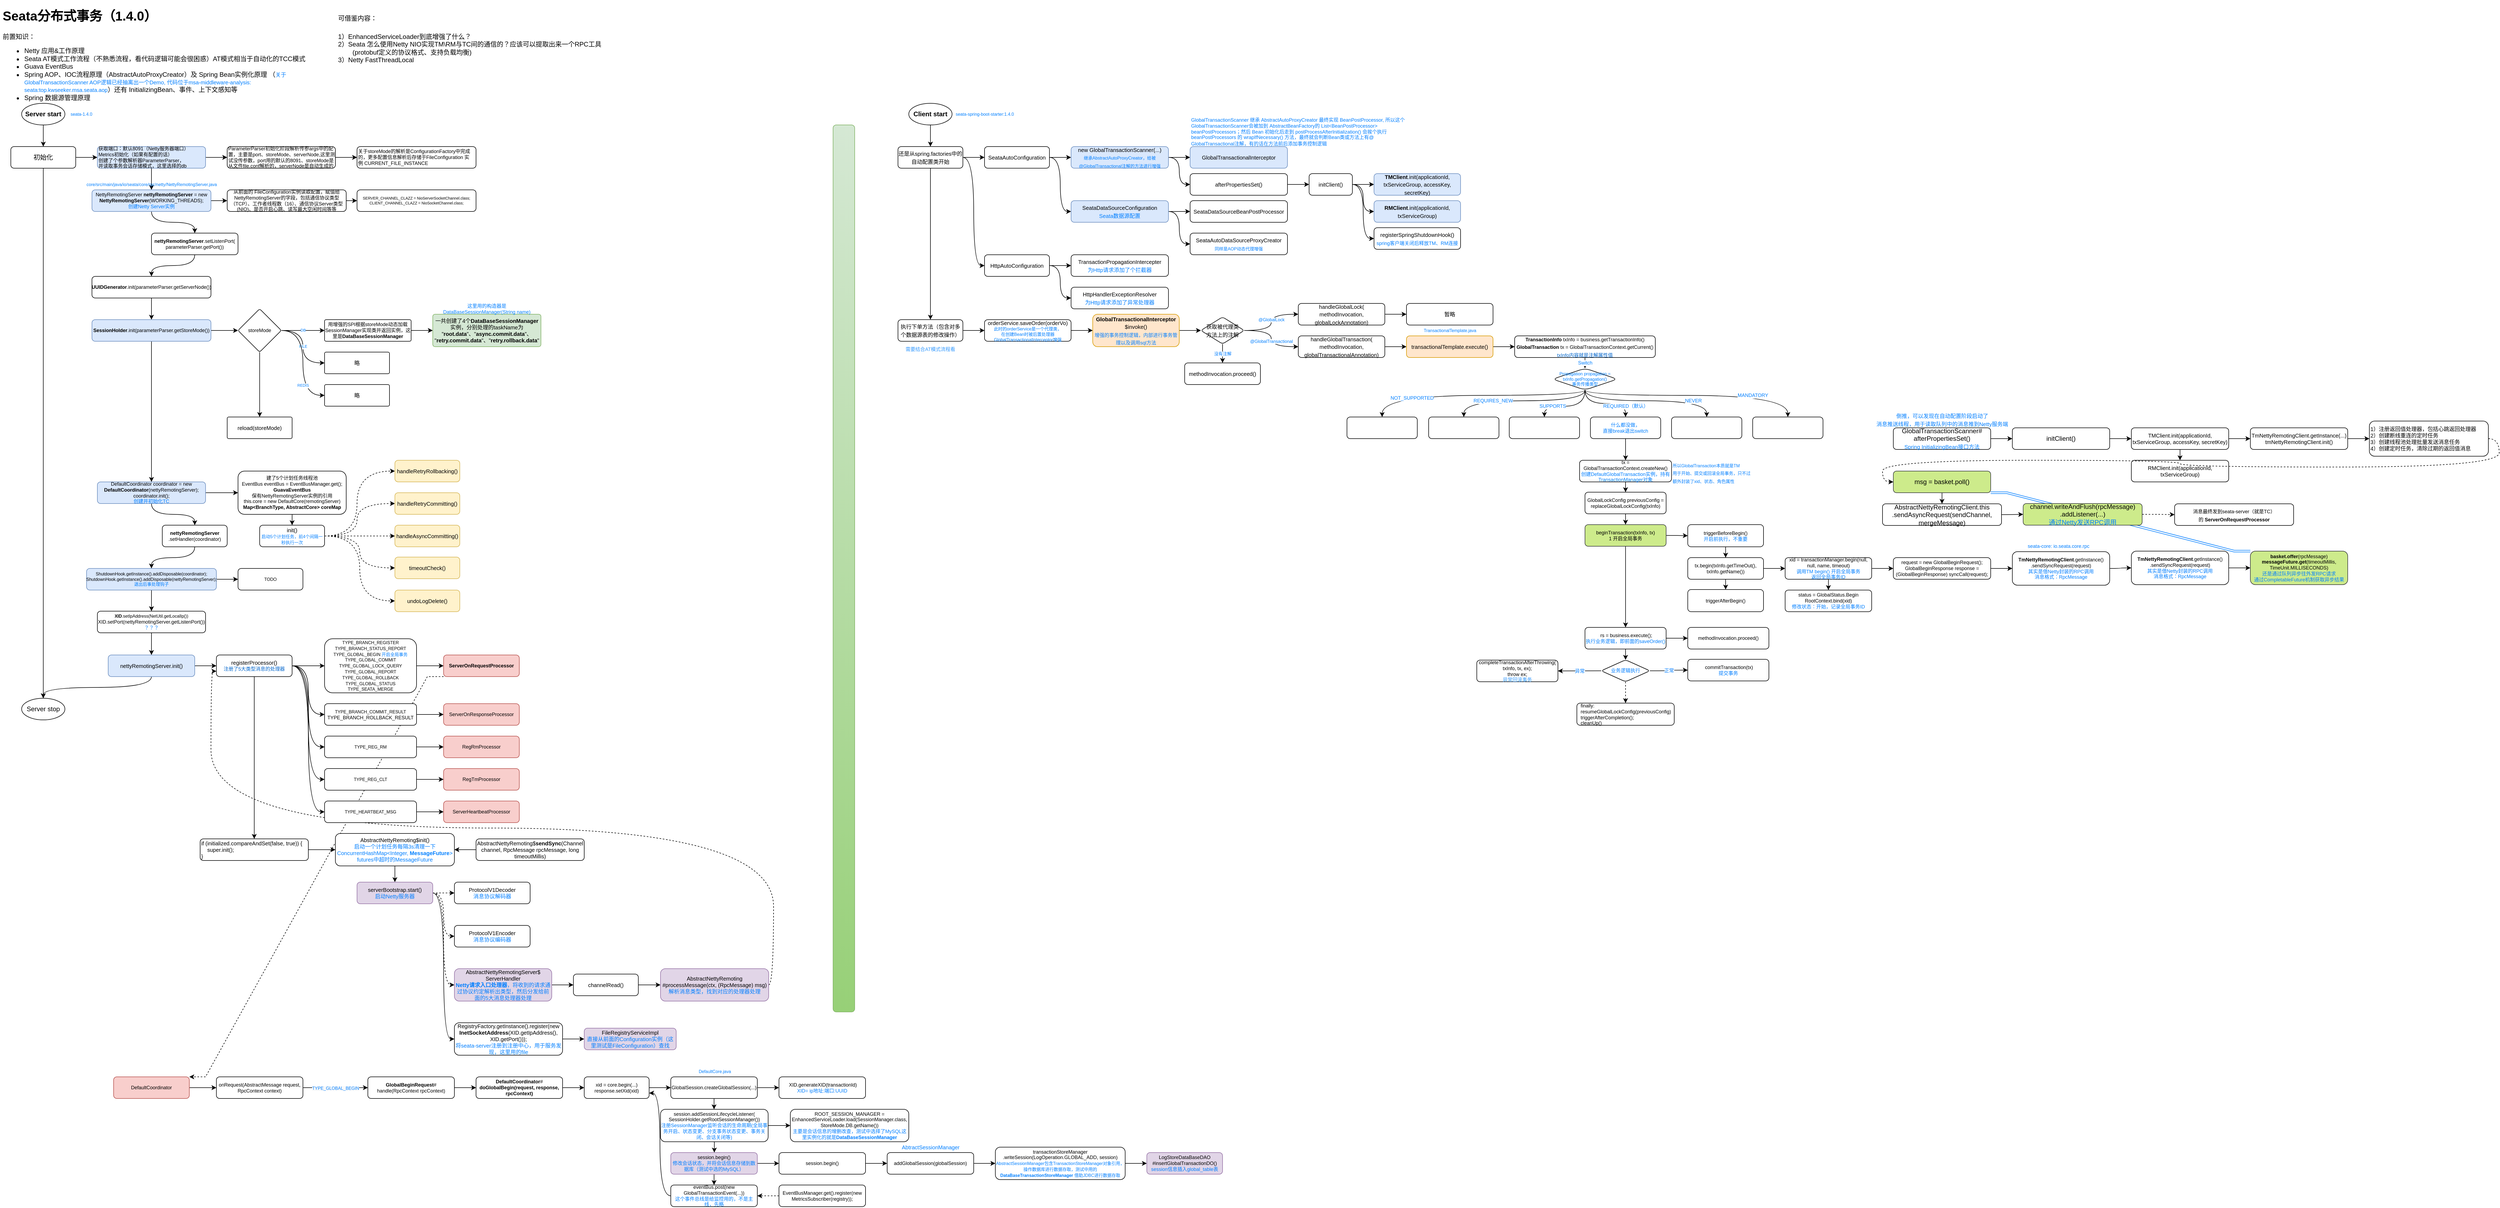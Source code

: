 <mxfile version="16.1.2" type="device" pages="2"><diagram id="sk2OgI7Z_z4Y8auxr5vS" name="Seata工作原理"><mxGraphModel dx="1098" dy="689" grid="1" gridSize="10" guides="1" tooltips="1" connect="1" arrows="1" fold="1" page="1" pageScale="1" pageWidth="827" pageHeight="1169" math="0" shadow="0"><root><mxCell id="0"/><mxCell id="1" parent="0"/><mxCell id="aerit6e2gWrA8Y1na4JQ-1" style="edgeStyle=orthogonalEdgeStyle;rounded=0;orthogonalLoop=1;jettySize=auto;html=1;exitX=1;exitY=0.5;exitDx=0;exitDy=0;entryX=0;entryY=0.75;entryDx=0;entryDy=0;fontSize=10;fontColor=#007FFF;curved=1;dashed=1;" edge="1" parent="1" source="aerit6e2gWrA8Y1na4JQ-4" target="gtt-FEtx9EPwhSPMZbqh-49"><mxGeometry relative="1" as="geometry"><Array as="points"><mxPoint x="1450" y="1830"/><mxPoint x="1450" y="1540"/><mxPoint x="410" y="1540"/><mxPoint x="410" y="1250"/></Array></mxGeometry></mxCell><mxCell id="gtt-FEtx9EPwhSPMZbqh-1" value="&lt;h1&gt;Seata分布式事务（1.4.0）&lt;/h1&gt;&lt;p&gt;前置知识：&lt;br&gt;&lt;/p&gt;&lt;ul&gt;&lt;li&gt;Netty 应用&amp;amp;工作原理&lt;/li&gt;&lt;li&gt;Seata AT模式工作流程（不熟悉流程，看代码逻辑可能会很困惑）AT模式相当于自动化的TCC模式&lt;/li&gt;&lt;li&gt;Guava EventBus&lt;/li&gt;&lt;li&gt;Spring AOP、IOC流程原理（AbstractAutoProxyCreator）及 Spring Bean实例化原理 （&lt;font style=&quot;font-size: 10px&quot; color=&quot;#007fff&quot;&gt;关于&lt;/font&gt;&lt;font color=&quot;#007fff&quot; style=&quot;font-size: 10px&quot;&gt;GlobalTransactionScanner AOP逻辑已经抽离出一个Demo, 代码位于msa-middleware-analysis: seata:top.kwseeker.msa.seata.aop&lt;/font&gt;）还有 InitializingBean、事件、上下文感知等&lt;/li&gt;&lt;li&gt;Spring 数据源管理原理&lt;br&gt;&lt;br&gt;&lt;/li&gt;&lt;/ul&gt;&lt;p&gt;&lt;/p&gt;" style="text;html=1;strokeColor=none;fillColor=none;spacing=5;spacingTop=-20;whiteSpace=wrap;overflow=hidden;rounded=0;" parent="1" vertex="1"><mxGeometry x="20" y="19" width="620" height="181" as="geometry"/></mxCell><mxCell id="gtt-FEtx9EPwhSPMZbqh-4" value="" style="edgeStyle=orthogonalEdgeStyle;rounded=0;orthogonalLoop=1;jettySize=auto;html=1;" parent="1" source="gtt-FEtx9EPwhSPMZbqh-2" target="gtt-FEtx9EPwhSPMZbqh-3" edge="1"><mxGeometry relative="1" as="geometry"/></mxCell><mxCell id="gtt-FEtx9EPwhSPMZbqh-2" value="&lt;b&gt;Server start&lt;/b&gt;" style="ellipse;whiteSpace=wrap;html=1;" parent="1" vertex="1"><mxGeometry x="60" y="200" width="80" height="40" as="geometry"/></mxCell><mxCell id="gtt-FEtx9EPwhSPMZbqh-6" value="" style="edgeStyle=orthogonalEdgeStyle;rounded=0;orthogonalLoop=1;jettySize=auto;html=1;" parent="1" source="gtt-FEtx9EPwhSPMZbqh-3" target="gtt-FEtx9EPwhSPMZbqh-5" edge="1"><mxGeometry relative="1" as="geometry"/></mxCell><mxCell id="gtt-FEtx9EPwhSPMZbqh-38" style="edgeStyle=orthogonalEdgeStyle;curved=1;rounded=0;orthogonalLoop=1;jettySize=auto;html=1;exitX=0.5;exitY=1;exitDx=0;exitDy=0;fontSize=8;fontColor=#007FFF;" parent="1" source="gtt-FEtx9EPwhSPMZbqh-3" target="gtt-FEtx9EPwhSPMZbqh-37" edge="1"><mxGeometry relative="1" as="geometry"/></mxCell><mxCell id="gtt-FEtx9EPwhSPMZbqh-3" value="初始化" style="rounded=1;whiteSpace=wrap;html=1;" parent="1" vertex="1"><mxGeometry x="40" y="280" width="120" height="40" as="geometry"/></mxCell><mxCell id="gtt-FEtx9EPwhSPMZbqh-8" value="" style="edgeStyle=orthogonalEdgeStyle;rounded=0;orthogonalLoop=1;jettySize=auto;html=1;fontSize=9;" parent="1" source="gtt-FEtx9EPwhSPMZbqh-5" target="gtt-FEtx9EPwhSPMZbqh-7" edge="1"><mxGeometry relative="1" as="geometry"/></mxCell><mxCell id="gtt-FEtx9EPwhSPMZbqh-16" value="" style="edgeStyle=orthogonalEdgeStyle;rounded=0;orthogonalLoop=1;jettySize=auto;html=1;fontSize=9;" parent="1" source="gtt-FEtx9EPwhSPMZbqh-5" target="gtt-FEtx9EPwhSPMZbqh-15" edge="1"><mxGeometry relative="1" as="geometry"/></mxCell><mxCell id="gtt-FEtx9EPwhSPMZbqh-5" value="获取端口：默认8091（Netty服务器端口）&lt;br&gt;Metrics初始化（如果有配置的话）&lt;br&gt;创建了个参数解析器ParameterParser，&lt;br&gt;并读取事务会话存储模式，这里选择的db" style="rounded=1;whiteSpace=wrap;html=1;fontSize=9;align=left;fillColor=#dae8fc;strokeColor=#6c8ebf;" parent="1" vertex="1"><mxGeometry x="200" y="280" width="200" height="40" as="geometry"/></mxCell><mxCell id="gtt-FEtx9EPwhSPMZbqh-10" value="" style="edgeStyle=orthogonalEdgeStyle;rounded=0;orthogonalLoop=1;jettySize=auto;html=1;fontSize=9;" parent="1" source="gtt-FEtx9EPwhSPMZbqh-7" target="gtt-FEtx9EPwhSPMZbqh-9" edge="1"><mxGeometry relative="1" as="geometry"/></mxCell><mxCell id="gtt-FEtx9EPwhSPMZbqh-7" value="ParameterParser初始化阶段解析传参args中的配置，主要是port、storeMode、serverNode,这里测试没传参数，port用的默认的8091、storeMode是从文件file.conf解析的，serverNode是自动生成的" style="rounded=1;whiteSpace=wrap;html=1;fontSize=9;align=left;" parent="1" vertex="1"><mxGeometry x="440" y="280" width="200" height="40" as="geometry"/></mxCell><mxCell id="gtt-FEtx9EPwhSPMZbqh-9" value="关于storeMode的解析是ConfigurationFactory中完成的，更多配置信息解析后存储于FileConfiguration 实例&amp;nbsp;CURRENT_FILE_INSTANCE" style="rounded=1;whiteSpace=wrap;html=1;fontSize=9;align=left;" parent="1" vertex="1"><mxGeometry x="680" y="280" width="220" height="40" as="geometry"/></mxCell><mxCell id="gtt-FEtx9EPwhSPMZbqh-18" value="" style="edgeStyle=orthogonalEdgeStyle;rounded=0;orthogonalLoop=1;jettySize=auto;html=1;fontSize=9;fontColor=#007FFF;curved=1;" parent="1" source="gtt-FEtx9EPwhSPMZbqh-15" target="gtt-FEtx9EPwhSPMZbqh-17" edge="1"><mxGeometry relative="1" as="geometry"/></mxCell><mxCell id="gtt-FEtx9EPwhSPMZbqh-42" value="" style="edgeStyle=orthogonalEdgeStyle;curved=1;rounded=0;orthogonalLoop=1;jettySize=auto;html=1;fontSize=8;fontColor=#007FFF;" parent="1" source="gtt-FEtx9EPwhSPMZbqh-15" target="gtt-FEtx9EPwhSPMZbqh-41" edge="1"><mxGeometry relative="1" as="geometry"/></mxCell><mxCell id="gtt-FEtx9EPwhSPMZbqh-15" value="NettyRemotingServer &lt;b&gt;nettyRemotingServer&lt;/b&gt; = new &lt;b&gt;NettyRemotingServer&lt;/b&gt;(WORKING_THREADS);&lt;br&gt;&lt;font color=&quot;#007fff&quot;&gt;创建Netty Server实例&lt;/font&gt;" style="rounded=1;whiteSpace=wrap;html=1;fontSize=9;align=center;fillColor=#dae8fc;strokeColor=#6c8ebf;" parent="1" vertex="1"><mxGeometry x="190" y="360" width="220" height="40" as="geometry"/></mxCell><mxCell id="gtt-FEtx9EPwhSPMZbqh-28" style="edgeStyle=orthogonalEdgeStyle;curved=1;rounded=0;orthogonalLoop=1;jettySize=auto;html=1;exitX=0.5;exitY=1;exitDx=0;exitDy=0;entryX=0.5;entryY=0;entryDx=0;entryDy=0;fontSize=9;fontColor=#007FFF;" parent="1" source="gtt-FEtx9EPwhSPMZbqh-17" target="gtt-FEtx9EPwhSPMZbqh-19" edge="1"><mxGeometry relative="1" as="geometry"/></mxCell><mxCell id="gtt-FEtx9EPwhSPMZbqh-17" value="&lt;b&gt;nettyRemotingServer&lt;/b&gt;.setListenPort(&lt;br&gt;parameterParser.getPort())" style="rounded=1;whiteSpace=wrap;html=1;fontSize=9;align=center;" parent="1" vertex="1"><mxGeometry x="300" y="440" width="160" height="40" as="geometry"/></mxCell><mxCell id="gtt-FEtx9EPwhSPMZbqh-22" value="" style="edgeStyle=orthogonalEdgeStyle;rounded=0;orthogonalLoop=1;jettySize=auto;html=1;fontSize=9;fontColor=#007FFF;" parent="1" source="gtt-FEtx9EPwhSPMZbqh-19" target="gtt-FEtx9EPwhSPMZbqh-21" edge="1"><mxGeometry relative="1" as="geometry"/></mxCell><mxCell id="gtt-FEtx9EPwhSPMZbqh-19" value="&lt;b&gt;UUIDGenerator&lt;/b&gt;.init(parameterParser.getServerNode())" style="rounded=1;whiteSpace=wrap;html=1;fontSize=9;align=center;" parent="1" vertex="1"><mxGeometry x="190" y="520" width="220" height="40" as="geometry"/></mxCell><mxCell id="gtt-FEtx9EPwhSPMZbqh-24" value="" style="edgeStyle=orthogonalEdgeStyle;rounded=0;orthogonalLoop=1;jettySize=auto;html=1;fontSize=9;fontColor=#007FFF;curved=1;" parent="1" source="gtt-FEtx9EPwhSPMZbqh-21" target="gtt-FEtx9EPwhSPMZbqh-23" edge="1"><mxGeometry relative="1" as="geometry"/></mxCell><mxCell id="gtt-FEtx9EPwhSPMZbqh-46" value="" style="edgeStyle=orthogonalEdgeStyle;curved=1;rounded=0;orthogonalLoop=1;jettySize=auto;html=1;fontSize=7;fontColor=#007FFF;entryX=0;entryY=0.5;entryDx=0;entryDy=0;" parent="1" source="gtt-FEtx9EPwhSPMZbqh-21" target="gtt-FEtx9EPwhSPMZbqh-53" edge="1"><mxGeometry relative="1" as="geometry"><mxPoint x="460" y="620" as="targetPoint"/></mxGeometry></mxCell><mxCell id="gtt-FEtx9EPwhSPMZbqh-21" value="&lt;b&gt;SessionHolder&lt;/b&gt;.init(parameterParser.getStoreMode())" style="rounded=1;whiteSpace=wrap;html=1;fontSize=9;align=center;fillColor=#dae8fc;strokeColor=#6c8ebf;" parent="1" vertex="1"><mxGeometry x="190" y="600" width="220" height="40" as="geometry"/></mxCell><mxCell id="gtt-FEtx9EPwhSPMZbqh-30" value="" style="edgeStyle=orthogonalEdgeStyle;curved=1;rounded=0;orthogonalLoop=1;jettySize=auto;html=1;fontSize=9;fontColor=#007FFF;" parent="1" source="gtt-FEtx9EPwhSPMZbqh-23" target="gtt-FEtx9EPwhSPMZbqh-29" edge="1"><mxGeometry relative="1" as="geometry"/></mxCell><mxCell id="gtt-FEtx9EPwhSPMZbqh-48" value="" style="edgeStyle=orthogonalEdgeStyle;curved=1;rounded=0;orthogonalLoop=1;jettySize=auto;html=1;fontSize=7;fontColor=#007FFF;" parent="1" source="gtt-FEtx9EPwhSPMZbqh-23" target="gtt-FEtx9EPwhSPMZbqh-47" edge="1"><mxGeometry relative="1" as="geometry"/></mxCell><mxCell id="gtt-FEtx9EPwhSPMZbqh-23" value="DefaultCoordinator coordinator = new &lt;b&gt;DefaultCoordinator&lt;/b&gt;(nettyRemotingServer);&lt;br&gt;coordinator.init();&lt;br&gt;&lt;font color=&quot;#007fff&quot;&gt;创建并初始化TC&lt;/font&gt;" style="rounded=1;whiteSpace=wrap;html=1;fontSize=9;align=center;fillColor=#dae8fc;strokeColor=#6c8ebf;" parent="1" vertex="1"><mxGeometry x="200" y="900" width="200" height="40" as="geometry"/></mxCell><mxCell id="gtt-FEtx9EPwhSPMZbqh-32" value="" style="edgeStyle=orthogonalEdgeStyle;curved=1;rounded=0;orthogonalLoop=1;jettySize=auto;html=1;fontSize=9;fontColor=#007FFF;" parent="1" source="gtt-FEtx9EPwhSPMZbqh-29" target="gtt-FEtx9EPwhSPMZbqh-31" edge="1"><mxGeometry relative="1" as="geometry"/></mxCell><mxCell id="gtt-FEtx9EPwhSPMZbqh-29" value="&lt;b&gt;nettyRemotingServer&lt;/b&gt;&lt;br&gt;.setHandler(coordinator)" style="rounded=1;whiteSpace=wrap;html=1;fontSize=9;align=center;" parent="1" vertex="1"><mxGeometry x="320" y="980" width="120" height="40" as="geometry"/></mxCell><mxCell id="gtt-FEtx9EPwhSPMZbqh-34" value="" style="edgeStyle=orthogonalEdgeStyle;curved=1;rounded=0;orthogonalLoop=1;jettySize=auto;html=1;fontSize=8;fontColor=#007FFF;" parent="1" source="gtt-FEtx9EPwhSPMZbqh-31" target="gtt-FEtx9EPwhSPMZbqh-33" edge="1"><mxGeometry relative="1" as="geometry"/></mxCell><mxCell id="gtt-FEtx9EPwhSPMZbqh-52" value="" style="edgeStyle=orthogonalEdgeStyle;curved=1;rounded=0;orthogonalLoop=1;jettySize=auto;html=1;fontSize=7;fontColor=#007FFF;" parent="1" source="gtt-FEtx9EPwhSPMZbqh-31" target="gtt-FEtx9EPwhSPMZbqh-51" edge="1"><mxGeometry relative="1" as="geometry"/></mxCell><mxCell id="gtt-FEtx9EPwhSPMZbqh-31" value="&lt;div style=&quot;font-size: 8px&quot;&gt;ShutdownHook.getInstance().addDisposable(coordinator);&lt;br&gt;&lt;span&gt;ShutdownHook.getInstance().addDisposable(nettyRemotingServer);&lt;br&gt;&lt;font color=&quot;#007fff&quot;&gt;退出后事处理钩子&lt;/font&gt;&lt;/span&gt;&lt;/div&gt;" style="rounded=1;whiteSpace=wrap;html=1;fontSize=9;align=center;fillColor=#dae8fc;strokeColor=#6c8ebf;" parent="1" vertex="1"><mxGeometry x="180" y="1060" width="240" height="40" as="geometry"/></mxCell><mxCell id="gtt-FEtx9EPwhSPMZbqh-36" value="" style="edgeStyle=orthogonalEdgeStyle;curved=1;rounded=0;orthogonalLoop=1;jettySize=auto;html=1;fontSize=8;fontColor=#007FFF;" parent="1" source="gtt-FEtx9EPwhSPMZbqh-33" target="gtt-FEtx9EPwhSPMZbqh-35" edge="1"><mxGeometry relative="1" as="geometry"/></mxCell><mxCell id="gtt-FEtx9EPwhSPMZbqh-33" value="&lt;div&gt;&lt;span style=&quot;font-size: 8px&quot;&gt;&lt;b&gt;XID&lt;/b&gt;.setIpAddress(NetUtil.getLocalIp())&lt;br&gt;&lt;/span&gt;XID.setPort(nettyRemotingServer.getListenPort())&lt;br&gt;&lt;font color=&quot;#007fff&quot;&gt;？？？&lt;/font&gt;&lt;/div&gt;" style="rounded=1;whiteSpace=wrap;html=1;fontSize=9;align=center;" parent="1" vertex="1"><mxGeometry x="200" y="1139" width="200" height="40" as="geometry"/></mxCell><mxCell id="gtt-FEtx9EPwhSPMZbqh-39" style="edgeStyle=orthogonalEdgeStyle;curved=1;rounded=0;orthogonalLoop=1;jettySize=auto;html=1;exitX=0.5;exitY=1;exitDx=0;exitDy=0;entryX=0.5;entryY=0;entryDx=0;entryDy=0;fontSize=8;fontColor=#007FFF;" parent="1" source="gtt-FEtx9EPwhSPMZbqh-35" target="gtt-FEtx9EPwhSPMZbqh-37" edge="1"><mxGeometry relative="1" as="geometry"/></mxCell><mxCell id="gtt-FEtx9EPwhSPMZbqh-50" value="" style="edgeStyle=orthogonalEdgeStyle;curved=1;rounded=0;orthogonalLoop=1;jettySize=auto;html=1;fontSize=7;fontColor=#007FFF;" parent="1" source="gtt-FEtx9EPwhSPMZbqh-35" target="gtt-FEtx9EPwhSPMZbqh-49" edge="1"><mxGeometry relative="1" as="geometry"/></mxCell><mxCell id="gtt-FEtx9EPwhSPMZbqh-35" value="&lt;div&gt;&lt;font style=&quot;font-size: 10px&quot;&gt;nettyRemotingServer.init()&lt;/font&gt;&lt;br&gt;&lt;/div&gt;" style="rounded=1;whiteSpace=wrap;html=1;fontSize=9;align=center;fillColor=#dae8fc;strokeColor=#6c8ebf;" parent="1" vertex="1"><mxGeometry x="220" y="1220" width="160" height="40" as="geometry"/></mxCell><mxCell id="gtt-FEtx9EPwhSPMZbqh-37" value="Server stop" style="ellipse;whiteSpace=wrap;html=1;" parent="1" vertex="1"><mxGeometry x="60" y="1300" width="80" height="40" as="geometry"/></mxCell><mxCell id="gtt-FEtx9EPwhSPMZbqh-40" value="core/src/main/java/io/seata/core/rpc/netty/NettyRemotingServer.java" style="text;html=1;align=center;verticalAlign=middle;resizable=0;points=[];autosize=1;strokeColor=none;fillColor=none;fontSize=8;fontColor=#007FFF;" parent="1" vertex="1"><mxGeometry x="170" y="340" width="260" height="20" as="geometry"/></mxCell><mxCell id="gtt-FEtx9EPwhSPMZbqh-44" value="" style="edgeStyle=orthogonalEdgeStyle;curved=1;rounded=0;orthogonalLoop=1;jettySize=auto;html=1;fontSize=8;fontColor=#007FFF;" parent="1" source="gtt-FEtx9EPwhSPMZbqh-41" target="gtt-FEtx9EPwhSPMZbqh-43" edge="1"><mxGeometry relative="1" as="geometry"/></mxCell><mxCell id="gtt-FEtx9EPwhSPMZbqh-41" value="从前面的 FileConfiguration实例读取配置，赋值给NettyRemotingServer的字段，包括通信协议类型（TCP）、工作者线程数（16）、通信协议Server类型(NIO)、是否开启心跳、读写最大空闲时间等等" style="rounded=1;whiteSpace=wrap;html=1;fontSize=9;align=center;" parent="1" vertex="1"><mxGeometry x="440" y="360" width="220" height="40" as="geometry"/></mxCell><mxCell id="gtt-FEtx9EPwhSPMZbqh-43" value="&lt;div style=&quot;font-size: 7px;&quot;&gt;&lt;div style=&quot;font-size: 7px;&quot;&gt;SERVER_CHANNEL_CLAZZ = NioServerSocketChannel.class;&lt;/div&gt;&lt;div style=&quot;font-size: 7px;&quot;&gt;CLIENT_CHANNEL_CLAZZ = NioSocketChannel.class;&lt;/div&gt;&lt;/div&gt;" style="rounded=1;whiteSpace=wrap;html=1;fontSize=7;align=center;" parent="1" vertex="1"><mxGeometry x="680" y="360" width="220" height="40" as="geometry"/></mxCell><mxCell id="gtt-FEtx9EPwhSPMZbqh-72" style="edgeStyle=orthogonalEdgeStyle;curved=1;rounded=0;orthogonalLoop=1;jettySize=auto;html=1;exitX=0.5;exitY=1;exitDx=0;exitDy=0;fontSize=10;fontColor=#000000;" parent="1" source="gtt-FEtx9EPwhSPMZbqh-47" target="gtt-FEtx9EPwhSPMZbqh-71" edge="1"><mxGeometry relative="1" as="geometry"/></mxCell><mxCell id="gtt-FEtx9EPwhSPMZbqh-47" value="建了5个计划任务线程池&lt;br&gt;EventBus eventBus = EventBusManager.get();&lt;br&gt;&lt;b&gt;GuavaEventBus&lt;/b&gt;&lt;br&gt;保有NettyRemotingServer实例的引用&lt;br&gt;this.core = new DefaultCore(remotingServer)&lt;br&gt;&lt;b&gt;Map&amp;lt;BranchType, AbstractCore&amp;gt; coreMap&lt;/b&gt;" style="rounded=1;whiteSpace=wrap;html=1;fontSize=9;align=center;" parent="1" vertex="1"><mxGeometry x="460" y="880" width="200" height="80" as="geometry"/></mxCell><mxCell id="gtt-FEtx9EPwhSPMZbqh-85" value="" style="edgeStyle=orthogonalEdgeStyle;curved=1;rounded=0;orthogonalLoop=1;jettySize=auto;html=1;fontSize=10;fontColor=#FFFF00;" parent="1" source="gtt-FEtx9EPwhSPMZbqh-49" target="gtt-FEtx9EPwhSPMZbqh-84" edge="1"><mxGeometry relative="1" as="geometry"/></mxCell><mxCell id="gtt-FEtx9EPwhSPMZbqh-87" value="" style="edgeStyle=orthogonalEdgeStyle;curved=1;rounded=0;orthogonalLoop=1;jettySize=auto;html=1;fontSize=10;fontColor=#FFFF00;" parent="1" source="gtt-FEtx9EPwhSPMZbqh-49" target="gtt-FEtx9EPwhSPMZbqh-86" edge="1"><mxGeometry relative="1" as="geometry"/></mxCell><mxCell id="gtt-FEtx9EPwhSPMZbqh-103" style="edgeStyle=orthogonalEdgeStyle;curved=1;rounded=0;orthogonalLoop=1;jettySize=auto;html=1;exitX=1;exitY=0.5;exitDx=0;exitDy=0;entryX=0;entryY=0.5;entryDx=0;entryDy=0;fontSize=8;fontColor=#0066CC;" parent="1" source="gtt-FEtx9EPwhSPMZbqh-49" target="gtt-FEtx9EPwhSPMZbqh-92" edge="1"><mxGeometry relative="1" as="geometry"/></mxCell><mxCell id="gtt-FEtx9EPwhSPMZbqh-104" style="edgeStyle=orthogonalEdgeStyle;curved=1;rounded=0;orthogonalLoop=1;jettySize=auto;html=1;exitX=1;exitY=0.5;exitDx=0;exitDy=0;entryX=0;entryY=0.5;entryDx=0;entryDy=0;fontSize=8;fontColor=#0066CC;" parent="1" source="gtt-FEtx9EPwhSPMZbqh-49" target="gtt-FEtx9EPwhSPMZbqh-95" edge="1"><mxGeometry relative="1" as="geometry"/></mxCell><mxCell id="gtt-FEtx9EPwhSPMZbqh-105" style="edgeStyle=orthogonalEdgeStyle;curved=1;rounded=0;orthogonalLoop=1;jettySize=auto;html=1;exitX=1;exitY=0.5;exitDx=0;exitDy=0;entryX=0;entryY=0.5;entryDx=0;entryDy=0;fontSize=8;fontColor=#0066CC;" parent="1" source="gtt-FEtx9EPwhSPMZbqh-49" target="gtt-FEtx9EPwhSPMZbqh-98" edge="1"><mxGeometry relative="1" as="geometry"/></mxCell><mxCell id="gtt-FEtx9EPwhSPMZbqh-106" style="edgeStyle=orthogonalEdgeStyle;curved=1;rounded=0;orthogonalLoop=1;jettySize=auto;html=1;exitX=1;exitY=0.5;exitDx=0;exitDy=0;entryX=0;entryY=0.5;entryDx=0;entryDy=0;fontSize=8;fontColor=#0066CC;" parent="1" source="gtt-FEtx9EPwhSPMZbqh-49" target="gtt-FEtx9EPwhSPMZbqh-101" edge="1"><mxGeometry relative="1" as="geometry"/></mxCell><mxCell id="gtt-FEtx9EPwhSPMZbqh-49" value="&lt;div&gt;&lt;font style=&quot;font-size: 10px&quot;&gt;registerProcessor()&lt;br&gt;&lt;/font&gt;&lt;font color=&quot;#0066cc&quot;&gt;注册了5大类型消息的处理器&lt;/font&gt;&lt;/div&gt;" style="rounded=1;whiteSpace=wrap;html=1;fontSize=9;align=center;" parent="1" vertex="1"><mxGeometry x="420" y="1220" width="140" height="40" as="geometry"/></mxCell><mxCell id="gtt-FEtx9EPwhSPMZbqh-51" value="&lt;div style=&quot;font-size: 8px&quot;&gt;TODO&lt;/div&gt;" style="rounded=1;whiteSpace=wrap;html=1;fontSize=9;align=center;" parent="1" vertex="1"><mxGeometry x="460" y="1060" width="120" height="40" as="geometry"/></mxCell><mxCell id="gtt-FEtx9EPwhSPMZbqh-55" value="DB" style="edgeStyle=orthogonalEdgeStyle;curved=1;rounded=0;orthogonalLoop=1;jettySize=auto;html=1;fontSize=7;fontColor=#007FFF;" parent="1" source="gtt-FEtx9EPwhSPMZbqh-53" target="gtt-FEtx9EPwhSPMZbqh-54" edge="1"><mxGeometry relative="1" as="geometry"/></mxCell><mxCell id="gtt-FEtx9EPwhSPMZbqh-57" value="FILE" style="edgeStyle=orthogonalEdgeStyle;curved=1;rounded=0;orthogonalLoop=1;jettySize=auto;html=1;exitX=1;exitY=0.5;exitDx=0;exitDy=0;entryX=0;entryY=0.5;entryDx=0;entryDy=0;fontSize=7;fontColor=#007FFF;" parent="1" source="gtt-FEtx9EPwhSPMZbqh-53" target="gtt-FEtx9EPwhSPMZbqh-56" edge="1"><mxGeometry relative="1" as="geometry"/></mxCell><mxCell id="gtt-FEtx9EPwhSPMZbqh-59" value="REDIS" style="edgeStyle=orthogonalEdgeStyle;curved=1;rounded=0;orthogonalLoop=1;jettySize=auto;html=1;exitX=1;exitY=0.5;exitDx=0;exitDy=0;entryX=0;entryY=0.5;entryDx=0;entryDy=0;fontSize=7;fontColor=#007FFF;" parent="1" source="gtt-FEtx9EPwhSPMZbqh-53" target="gtt-FEtx9EPwhSPMZbqh-58" edge="1"><mxGeometry x="0.417" relative="1" as="geometry"><Array as="points"><mxPoint x="580" y="620"/><mxPoint x="580" y="740"/></Array><mxPoint as="offset"/></mxGeometry></mxCell><mxCell id="gtt-FEtx9EPwhSPMZbqh-68" value="" style="edgeStyle=orthogonalEdgeStyle;curved=1;rounded=0;orthogonalLoop=1;jettySize=auto;html=1;fontSize=10;fontColor=#007FFF;" parent="1" source="gtt-FEtx9EPwhSPMZbqh-53" target="gtt-FEtx9EPwhSPMZbqh-67" edge="1"><mxGeometry relative="1" as="geometry"/></mxCell><mxCell id="gtt-FEtx9EPwhSPMZbqh-53" value="&lt;span style=&quot;color: rgb(0 , 0 , 0) ; font-size: 9px&quot;&gt;storeMode&lt;/span&gt;" style="rhombus;whiteSpace=wrap;html=1;fontSize=7;fontColor=#007FFF;rounded=1;arcSize=7;" parent="1" vertex="1"><mxGeometry x="460" y="580" width="80" height="80" as="geometry"/></mxCell><mxCell id="gtt-FEtx9EPwhSPMZbqh-62" value="" style="edgeStyle=orthogonalEdgeStyle;curved=1;rounded=0;orthogonalLoop=1;jettySize=auto;html=1;fontSize=9;fontColor=#000000;" parent="1" source="gtt-FEtx9EPwhSPMZbqh-54" target="gtt-FEtx9EPwhSPMZbqh-61" edge="1"><mxGeometry relative="1" as="geometry"/></mxCell><mxCell id="gtt-FEtx9EPwhSPMZbqh-54" value="&lt;font style=&quot;font-size: 9px&quot;&gt;&lt;font style=&quot;font-size: 9px&quot; color=&quot;#000000&quot;&gt;用增强的SPI根据storeMode动态加载SessionManager实现类并返回实例，这里是&lt;/font&gt;&lt;font color=&quot;#000000&quot; style=&quot;font-size: 9px&quot;&gt;&lt;b&gt;DataBaseSessionManager&lt;/b&gt;&lt;/font&gt;&lt;/font&gt;" style="whiteSpace=wrap;html=1;fontSize=7;fontColor=#007FFF;rounded=1;arcSize=7;" parent="1" vertex="1"><mxGeometry x="620" y="600" width="160" height="40" as="geometry"/></mxCell><mxCell id="gtt-FEtx9EPwhSPMZbqh-56" value="&lt;font style=&quot;font-size: 10px&quot; color=&quot;#000000&quot;&gt;略&lt;/font&gt;" style="whiteSpace=wrap;html=1;fontSize=7;fontColor=#007FFF;rounded=1;arcSize=7;" parent="1" vertex="1"><mxGeometry x="620" y="660" width="120" height="40" as="geometry"/></mxCell><mxCell id="gtt-FEtx9EPwhSPMZbqh-58" value="&lt;font style=&quot;font-size: 10px&quot; color=&quot;#000000&quot;&gt;略&lt;/font&gt;" style="whiteSpace=wrap;html=1;fontSize=7;fontColor=#007FFF;rounded=1;arcSize=7;" parent="1" vertex="1"><mxGeometry x="620" y="720" width="120" height="40" as="geometry"/></mxCell><mxCell id="gtt-FEtx9EPwhSPMZbqh-60" value="&lt;h1&gt;&lt;span style=&quot;font-size: 12px ; font-weight: normal&quot;&gt;可借鉴内容：&lt;/span&gt;&amp;nbsp;&lt;/h1&gt;1）EnhancedServiceLoader到底增强了什么？&lt;br&gt;2）Seata 怎么使用Netty NIO实现TM\RM与TC间的通信的？应该可以提取出来一个RPC工具&lt;br&gt;&lt;span style=&quot;white-space: pre&quot;&gt;&#9;&lt;/span&gt;(protobuf定义的协议格式、支持负载均衡)&lt;br&gt;3）Netty FastThreadLocal&lt;br&gt;&lt;p&gt;&lt;/p&gt;" style="text;html=1;strokeColor=none;fillColor=none;spacing=5;spacingTop=-20;whiteSpace=wrap;overflow=hidden;rounded=0;" parent="1" vertex="1"><mxGeometry x="640" y="19" width="660" height="181" as="geometry"/></mxCell><mxCell id="gtt-FEtx9EPwhSPMZbqh-61" value="&lt;font color=&quot;#000000&quot;&gt;&lt;font size=&quot;1&quot;&gt;一共创建了4个&lt;b&gt;DataBaseSessionManager&lt;/b&gt;实例，分别处理的taskName为&lt;/font&gt;&lt;br&gt;&lt;font size=&quot;1&quot;&gt;&quot;&lt;b&gt;root.data&lt;/b&gt;&quot;、&lt;/font&gt;&lt;font size=&quot;1&quot;&gt;&quot;&lt;b&gt;async.commit.data&lt;/b&gt;&quot;、&lt;/font&gt;&lt;br&gt;&lt;font size=&quot;1&quot;&gt;&quot;&lt;b&gt;retry.commit.data&lt;/b&gt;&quot;、&lt;/font&gt;&lt;font size=&quot;1&quot;&gt;&quot;&lt;b&gt;retry.rollback.data&lt;/b&gt;&quot;&lt;/font&gt;&lt;/font&gt;" style="whiteSpace=wrap;html=1;fontSize=7;rounded=1;arcSize=7;fillColor=#d5e8d4;strokeColor=#82b366;" parent="1" vertex="1"><mxGeometry x="820" y="590" width="200" height="60" as="geometry"/></mxCell><mxCell id="gtt-FEtx9EPwhSPMZbqh-66" value="&lt;font color=&quot;#007fff&quot;&gt;这里用的构造器是DataBaseSessionManager(String name)&lt;br&gt;&lt;/font&gt;" style="text;html=1;strokeColor=none;fillColor=none;align=center;verticalAlign=middle;whiteSpace=wrap;rounded=0;fontSize=9;fontColor=#000000;" parent="1" vertex="1"><mxGeometry x="830" y="570" width="180" height="20" as="geometry"/></mxCell><mxCell id="gtt-FEtx9EPwhSPMZbqh-67" value="&lt;font color=&quot;#000000&quot; style=&quot;font-size: 10px&quot;&gt;reload(storeMode)&lt;/font&gt;" style="whiteSpace=wrap;html=1;fontSize=7;fontColor=#007FFF;rounded=1;arcSize=7;" parent="1" vertex="1"><mxGeometry x="440" y="780" width="120" height="40" as="geometry"/></mxCell><mxCell id="gtt-FEtx9EPwhSPMZbqh-74" value="" style="edgeStyle=orthogonalEdgeStyle;curved=1;rounded=0;orthogonalLoop=1;jettySize=auto;html=1;fontSize=10;fontColor=#000000;dashed=1;" parent="1" source="gtt-FEtx9EPwhSPMZbqh-71" target="gtt-FEtx9EPwhSPMZbqh-73" edge="1"><mxGeometry relative="1" as="geometry"><Array as="points"><mxPoint x="680" y="1000"/><mxPoint x="680" y="880"/></Array></mxGeometry></mxCell><mxCell id="gtt-FEtx9EPwhSPMZbqh-80" style="edgeStyle=orthogonalEdgeStyle;curved=1;rounded=0;orthogonalLoop=1;jettySize=auto;html=1;exitX=1;exitY=0.5;exitDx=0;exitDy=0;dashed=1;fontSize=10;fontColor=#000000;" parent="1" source="gtt-FEtx9EPwhSPMZbqh-71" target="gtt-FEtx9EPwhSPMZbqh-76" edge="1"><mxGeometry relative="1" as="geometry"><Array as="points"><mxPoint x="680" y="1000"/><mxPoint x="680" y="940"/></Array></mxGeometry></mxCell><mxCell id="gtt-FEtx9EPwhSPMZbqh-81" style="edgeStyle=orthogonalEdgeStyle;curved=1;rounded=0;orthogonalLoop=1;jettySize=auto;html=1;exitX=1;exitY=0.5;exitDx=0;exitDy=0;entryX=0;entryY=0.5;entryDx=0;entryDy=0;dashed=1;fontSize=10;fontColor=#000000;" parent="1" source="gtt-FEtx9EPwhSPMZbqh-71" target="gtt-FEtx9EPwhSPMZbqh-77" edge="1"><mxGeometry relative="1" as="geometry"/></mxCell><mxCell id="gtt-FEtx9EPwhSPMZbqh-82" style="edgeStyle=orthogonalEdgeStyle;curved=1;rounded=0;orthogonalLoop=1;jettySize=auto;html=1;exitX=1;exitY=0.5;exitDx=0;exitDy=0;entryX=0;entryY=0.5;entryDx=0;entryDy=0;dashed=1;fontSize=10;fontColor=#000000;" parent="1" source="gtt-FEtx9EPwhSPMZbqh-71" target="gtt-FEtx9EPwhSPMZbqh-78" edge="1"><mxGeometry relative="1" as="geometry"/></mxCell><mxCell id="gtt-FEtx9EPwhSPMZbqh-83" style="edgeStyle=orthogonalEdgeStyle;curved=1;rounded=0;orthogonalLoop=1;jettySize=auto;html=1;exitX=1;exitY=0.5;exitDx=0;exitDy=0;entryX=0;entryY=0.5;entryDx=0;entryDy=0;dashed=1;fontSize=10;fontColor=#000000;" parent="1" source="gtt-FEtx9EPwhSPMZbqh-71" target="gtt-FEtx9EPwhSPMZbqh-79" edge="1"><mxGeometry relative="1" as="geometry"/></mxCell><mxCell id="gtt-FEtx9EPwhSPMZbqh-71" value="&lt;font&gt;&lt;span style=&quot;font-size: 10px&quot;&gt;init()&lt;/span&gt;&lt;br&gt;&lt;font color=&quot;#007fff&quot; style=&quot;font-size: 8px&quot;&gt;启动5个计划任务，前4个间隔一秒执行一次&lt;/font&gt;&lt;br&gt;&lt;/font&gt;" style="rounded=1;whiteSpace=wrap;html=1;fontSize=9;align=center;" parent="1" vertex="1"><mxGeometry x="500" y="980" width="120" height="40" as="geometry"/></mxCell><mxCell id="gtt-FEtx9EPwhSPMZbqh-73" value="&lt;div&gt;&lt;font style=&quot;font-size: 10px&quot;&gt;handleRetryRollbacking()&lt;/font&gt;&lt;/div&gt;" style="rounded=1;whiteSpace=wrap;html=1;fontSize=9;align=center;fillColor=#fff2cc;strokeColor=#d6b656;" parent="1" vertex="1"><mxGeometry x="750" y="860" width="120" height="40" as="geometry"/></mxCell><mxCell id="gtt-FEtx9EPwhSPMZbqh-76" value="&lt;div&gt;&lt;font style=&quot;font-size: 10px&quot;&gt;handleRetryCommitting()&lt;/font&gt;&lt;/div&gt;" style="rounded=1;whiteSpace=wrap;html=1;fontSize=9;align=center;fillColor=#fff2cc;strokeColor=#d6b656;" parent="1" vertex="1"><mxGeometry x="750" y="920" width="120" height="40" as="geometry"/></mxCell><mxCell id="gtt-FEtx9EPwhSPMZbqh-77" value="&lt;div&gt;&lt;font style=&quot;font-size: 10px&quot;&gt;handleAsyncCommitting()&lt;/font&gt;&lt;/div&gt;" style="rounded=1;whiteSpace=wrap;html=1;fontSize=9;align=center;fillColor=#fff2cc;strokeColor=#d6b656;" parent="1" vertex="1"><mxGeometry x="750" y="980" width="120" height="40" as="geometry"/></mxCell><mxCell id="gtt-FEtx9EPwhSPMZbqh-78" value="&lt;div&gt;&lt;font style=&quot;font-size: 10px&quot;&gt;timeoutCheck()&lt;/font&gt;&lt;/div&gt;" style="rounded=1;whiteSpace=wrap;html=1;fontSize=9;align=center;fillColor=#fff2cc;strokeColor=#d6b656;" parent="1" vertex="1"><mxGeometry x="750" y="1039" width="120" height="40" as="geometry"/></mxCell><mxCell id="gtt-FEtx9EPwhSPMZbqh-79" value="&lt;div&gt;&lt;font style=&quot;font-size: 10px&quot;&gt;undoLogDelete()&lt;/font&gt;&lt;/div&gt;" style="rounded=1;whiteSpace=wrap;html=1;fontSize=9;align=center;fillColor=#fff2cc;strokeColor=#d6b656;" parent="1" vertex="1"><mxGeometry x="750" y="1100" width="120" height="40" as="geometry"/></mxCell><mxCell id="gtt-FEtx9EPwhSPMZbqh-108" value="" style="edgeStyle=orthogonalEdgeStyle;curved=1;rounded=0;orthogonalLoop=1;jettySize=auto;html=1;fontSize=8;fontColor=#0066CC;" parent="1" source="gtt-FEtx9EPwhSPMZbqh-84" target="gtt-FEtx9EPwhSPMZbqh-107" edge="1"><mxGeometry relative="1" as="geometry"/></mxCell><mxCell id="gtt-FEtx9EPwhSPMZbqh-84" value="&lt;div&gt;&lt;div&gt;&lt;span style=&quot;font-size: 10px&quot;&gt;if (initialized.compareAndSet(false, true)) {&lt;/span&gt;&lt;/div&gt;&lt;div&gt;&lt;span style=&quot;font-size: 10px&quot;&gt;&amp;nbsp; &amp;nbsp; super.init();&lt;/span&gt;&lt;/div&gt;&lt;div&gt;&lt;span style=&quot;font-size: 10px&quot;&gt;}&lt;/span&gt;&lt;/div&gt;&lt;/div&gt;" style="rounded=1;whiteSpace=wrap;html=1;fontSize=9;align=left;" parent="1" vertex="1"><mxGeometry x="390" y="1560" width="200" height="40" as="geometry"/></mxCell><mxCell id="gtt-FEtx9EPwhSPMZbqh-89" value="" style="edgeStyle=orthogonalEdgeStyle;curved=1;rounded=0;orthogonalLoop=1;jettySize=auto;html=1;fontSize=10;fontColor=#0066CC;" parent="1" source="gtt-FEtx9EPwhSPMZbqh-86" target="gtt-FEtx9EPwhSPMZbqh-88" edge="1"><mxGeometry relative="1" as="geometry"/></mxCell><mxCell id="8FWh-XU32rv7k2cZ-J7P-29" value="" style="edgeStyle=entityRelationEdgeStyle;rounded=0;orthogonalLoop=1;jettySize=auto;html=1;dashed=1;fontSize=10;fontColor=#007FFF;strokeColor=#000000;entryX=1;entryY=0;entryDx=0;entryDy=0;exitX=0;exitY=1;exitDx=0;exitDy=0;elbow=vertical;" parent="1" source="gtt-FEtx9EPwhSPMZbqh-88" target="8FWh-XU32rv7k2cZ-J7P-28" edge="1"><mxGeometry relative="1" as="geometry"/></mxCell><mxCell id="gtt-FEtx9EPwhSPMZbqh-86" value="&lt;font style=&quot;font-size: 8px&quot;&gt;TYPE_BRANCH_REGISTER&lt;br&gt;TYPE_BRANCH_STATUS_REPORT&lt;br&gt;TYPE_GLOBAL_BEGIN &lt;font color=&quot;#007fff&quot;&gt;开启全局事务&lt;/font&gt;&lt;br&gt;TYPE_GLOBAL_COMMIT&lt;br&gt;TYPE_GLOBAL_LOCK_QUERY&lt;br&gt;TYPE_GLOBAL_REPORT&lt;br&gt;TYPE_GLOBAL_ROLLBACK&lt;br&gt;TYPE_GLOBAL_STATUS&lt;br&gt;TYPE_SEATA_MERGE&lt;/font&gt;" style="rounded=1;whiteSpace=wrap;html=1;fontSize=9;align=center;" parent="1" vertex="1"><mxGeometry x="620" y="1190" width="170" height="100" as="geometry"/></mxCell><mxCell id="gtt-FEtx9EPwhSPMZbqh-88" value="&lt;b&gt;ServerOnRequestProcessor&lt;/b&gt;" style="rounded=1;whiteSpace=wrap;html=1;fontSize=9;align=center;fillColor=#f8cecc;strokeColor=#b85450;" parent="1" vertex="1"><mxGeometry x="840" y="1220" width="140" height="40" as="geometry"/></mxCell><mxCell id="gtt-FEtx9EPwhSPMZbqh-91" value="" style="edgeStyle=orthogonalEdgeStyle;curved=1;rounded=0;orthogonalLoop=1;jettySize=auto;html=1;fontSize=10;fontColor=#0066CC;" parent="1" source="gtt-FEtx9EPwhSPMZbqh-92" target="gtt-FEtx9EPwhSPMZbqh-93" edge="1"><mxGeometry relative="1" as="geometry"/></mxCell><mxCell id="gtt-FEtx9EPwhSPMZbqh-92" value="&lt;span style=&quot;font-size: 8px&quot;&gt;TYPE_BRANCH_COMMIT_RESULT&lt;br&gt;&lt;/span&gt;TYPE_BRANCH_ROLLBACK_RESULT" style="rounded=1;whiteSpace=wrap;html=1;fontSize=9;align=center;" parent="1" vertex="1"><mxGeometry x="620" y="1310" width="170" height="40" as="geometry"/></mxCell><mxCell id="gtt-FEtx9EPwhSPMZbqh-93" value="ServerOnResponseProcessor" style="rounded=1;whiteSpace=wrap;html=1;fontSize=9;align=center;fillColor=#f8cecc;strokeColor=#b85450;" parent="1" vertex="1"><mxGeometry x="840" y="1310" width="140" height="40" as="geometry"/></mxCell><mxCell id="gtt-FEtx9EPwhSPMZbqh-94" value="" style="edgeStyle=orthogonalEdgeStyle;curved=1;rounded=0;orthogonalLoop=1;jettySize=auto;html=1;fontSize=10;fontColor=#0066CC;" parent="1" source="gtt-FEtx9EPwhSPMZbqh-95" target="gtt-FEtx9EPwhSPMZbqh-96" edge="1"><mxGeometry relative="1" as="geometry"/></mxCell><mxCell id="gtt-FEtx9EPwhSPMZbqh-95" value="&lt;span style=&quot;font-size: 8px&quot;&gt;TYPE_REG_RM&lt;/span&gt;" style="rounded=1;whiteSpace=wrap;html=1;fontSize=9;align=center;" parent="1" vertex="1"><mxGeometry x="620" y="1370" width="170" height="40" as="geometry"/></mxCell><mxCell id="gtt-FEtx9EPwhSPMZbqh-96" value="RegRmProcessor" style="rounded=1;whiteSpace=wrap;html=1;fontSize=9;align=center;fillColor=#f8cecc;strokeColor=#b85450;" parent="1" vertex="1"><mxGeometry x="840" y="1370" width="140" height="40" as="geometry"/></mxCell><mxCell id="gtt-FEtx9EPwhSPMZbqh-97" value="" style="edgeStyle=orthogonalEdgeStyle;curved=1;rounded=0;orthogonalLoop=1;jettySize=auto;html=1;fontSize=10;fontColor=#0066CC;" parent="1" source="gtt-FEtx9EPwhSPMZbqh-98" target="gtt-FEtx9EPwhSPMZbqh-99" edge="1"><mxGeometry relative="1" as="geometry"/></mxCell><mxCell id="gtt-FEtx9EPwhSPMZbqh-98" value="&lt;span style=&quot;font-size: 8px&quot;&gt;TYPE_REG_CLT&lt;/span&gt;" style="rounded=1;whiteSpace=wrap;html=1;fontSize=9;align=center;" parent="1" vertex="1"><mxGeometry x="620" y="1430" width="170" height="40" as="geometry"/></mxCell><mxCell id="gtt-FEtx9EPwhSPMZbqh-99" value="RegTmProcessor" style="rounded=1;whiteSpace=wrap;html=1;fontSize=9;align=center;fillColor=#f8cecc;strokeColor=#b85450;" parent="1" vertex="1"><mxGeometry x="840" y="1430" width="140" height="40" as="geometry"/></mxCell><mxCell id="gtt-FEtx9EPwhSPMZbqh-100" value="" style="edgeStyle=orthogonalEdgeStyle;curved=1;rounded=0;orthogonalLoop=1;jettySize=auto;html=1;fontSize=10;fontColor=#0066CC;" parent="1" source="gtt-FEtx9EPwhSPMZbqh-101" target="gtt-FEtx9EPwhSPMZbqh-102" edge="1"><mxGeometry relative="1" as="geometry"/></mxCell><mxCell id="gtt-FEtx9EPwhSPMZbqh-101" value="&lt;span style=&quot;font-size: 8px&quot;&gt;TYPE_HEARTBEAT_MSG&lt;/span&gt;" style="rounded=1;whiteSpace=wrap;html=1;fontSize=9;align=center;" parent="1" vertex="1"><mxGeometry x="620" y="1490" width="170" height="40" as="geometry"/></mxCell><mxCell id="gtt-FEtx9EPwhSPMZbqh-102" value="ServerHeartbeatProcessor" style="rounded=1;whiteSpace=wrap;html=1;fontSize=9;align=center;fillColor=#f8cecc;strokeColor=#b85450;" parent="1" vertex="1"><mxGeometry x="840" y="1490" width="140" height="40" as="geometry"/></mxCell><mxCell id="gtt-FEtx9EPwhSPMZbqh-110" value="" style="edgeStyle=orthogonalEdgeStyle;curved=1;rounded=0;orthogonalLoop=1;jettySize=auto;html=1;fontSize=8;fontColor=#0066CC;" parent="1" source="gtt-FEtx9EPwhSPMZbqh-107" target="gtt-FEtx9EPwhSPMZbqh-109" edge="1"><mxGeometry relative="1" as="geometry"/></mxCell><mxCell id="gtt-FEtx9EPwhSPMZbqh-107" value="&lt;span style=&quot;font-size: 10px&quot;&gt;AbstractNettyRemoting$init()&lt;/span&gt;&lt;br&gt;&lt;span style=&quot;font-size: 10px&quot;&gt;&lt;font color=&quot;#007fff&quot;&gt;启动一个计划任务每隔3s清理一下ConcurrentHashMap&amp;lt;Integer, &lt;b&gt;MessageFuture&lt;/b&gt;&amp;gt; futures中超时的MessageFuture&lt;/font&gt;&lt;/span&gt;" style="rounded=1;whiteSpace=wrap;html=1;fontSize=9;align=center;" parent="1" vertex="1"><mxGeometry x="640" y="1550" width="220" height="60" as="geometry"/></mxCell><mxCell id="gtt-FEtx9EPwhSPMZbqh-115" value="" style="edgeStyle=orthogonalEdgeStyle;curved=1;rounded=0;orthogonalLoop=1;jettySize=auto;html=1;fontSize=8;fontColor=#007FFF;dashed=1;" parent="1" source="gtt-FEtx9EPwhSPMZbqh-109" target="gtt-FEtx9EPwhSPMZbqh-114" edge="1"><mxGeometry relative="1" as="geometry"/></mxCell><mxCell id="gtt-FEtx9EPwhSPMZbqh-118" style="edgeStyle=orthogonalEdgeStyle;curved=1;rounded=0;orthogonalLoop=1;jettySize=auto;html=1;exitX=1;exitY=0.5;exitDx=0;exitDy=0;entryX=0;entryY=0.5;entryDx=0;entryDy=0;fontSize=8;fontColor=#007FFF;dashed=1;" parent="1" source="gtt-FEtx9EPwhSPMZbqh-109" target="gtt-FEtx9EPwhSPMZbqh-116" edge="1"><mxGeometry relative="1" as="geometry"/></mxCell><mxCell id="gtt-FEtx9EPwhSPMZbqh-121" style="edgeStyle=orthogonalEdgeStyle;curved=1;rounded=0;orthogonalLoop=1;jettySize=auto;html=1;exitX=1;exitY=0.5;exitDx=0;exitDy=0;entryX=0;entryY=0.5;entryDx=0;entryDy=0;dashed=1;fontSize=8;fontColor=#007FFF;" parent="1" source="gtt-FEtx9EPwhSPMZbqh-109" target="gtt-FEtx9EPwhSPMZbqh-119" edge="1"><mxGeometry relative="1" as="geometry"/></mxCell><mxCell id="gtt-FEtx9EPwhSPMZbqh-124" style="edgeStyle=orthogonalEdgeStyle;curved=1;rounded=0;orthogonalLoop=1;jettySize=auto;html=1;exitX=1;exitY=0.5;exitDx=0;exitDy=0;entryX=0;entryY=0.5;entryDx=0;entryDy=0;fontSize=8;fontColor=#007FFF;" parent="1" source="gtt-FEtx9EPwhSPMZbqh-109" target="gtt-FEtx9EPwhSPMZbqh-122" edge="1"><mxGeometry relative="1" as="geometry"/></mxCell><mxCell id="gtt-FEtx9EPwhSPMZbqh-109" value="&lt;span style=&quot;font-size: 10px&quot;&gt;serverBootstrap.start()&lt;br&gt;&lt;font color=&quot;#007fff&quot;&gt;启动Netty服务器&lt;/font&gt;&lt;br&gt;&lt;/span&gt;" style="rounded=1;whiteSpace=wrap;html=1;fontSize=9;align=center;fillColor=#e1d5e7;strokeColor=#9673a6;" parent="1" vertex="1"><mxGeometry x="680" y="1640" width="140" height="40" as="geometry"/></mxCell><mxCell id="gtt-FEtx9EPwhSPMZbqh-113" style="edgeStyle=orthogonalEdgeStyle;curved=1;rounded=0;orthogonalLoop=1;jettySize=auto;html=1;exitX=0;exitY=0.5;exitDx=0;exitDy=0;entryX=1;entryY=0.5;entryDx=0;entryDy=0;fontSize=8;fontColor=#0066CC;" parent="1" source="gtt-FEtx9EPwhSPMZbqh-111" target="gtt-FEtx9EPwhSPMZbqh-107" edge="1"><mxGeometry relative="1" as="geometry"/></mxCell><mxCell id="gtt-FEtx9EPwhSPMZbqh-111" value="&lt;span style=&quot;font-size: 10px&quot;&gt;AbstractNettyRemoting$&lt;/span&gt;&lt;span style=&quot;font-size: 10px&quot;&gt;&lt;b&gt;sendSync&lt;/b&gt;(Channel channel, RpcMessage rpcMessage, long timeoutMillis)&lt;/span&gt;" style="rounded=1;whiteSpace=wrap;html=1;fontSize=9;align=center;" parent="1" vertex="1"><mxGeometry x="900" y="1560" width="200" height="40" as="geometry"/></mxCell><mxCell id="gtt-FEtx9EPwhSPMZbqh-114" value="&lt;span style=&quot;font-size: 10px&quot;&gt;ProtocolV1Decoder&lt;br&gt;&lt;font color=&quot;#007fff&quot;&gt;消息协议解码器&lt;/font&gt;&lt;br&gt;&lt;/span&gt;" style="rounded=1;whiteSpace=wrap;html=1;fontSize=9;align=center;" parent="1" vertex="1"><mxGeometry x="860" y="1640" width="140" height="40" as="geometry"/></mxCell><mxCell id="gtt-FEtx9EPwhSPMZbqh-116" value="&lt;span style=&quot;font-size: 10px&quot;&gt;ProtocolV1Encoder&lt;br&gt;&lt;/span&gt;&lt;span style=&quot;color: rgb(0 , 127 , 255) ; font-size: 10px&quot;&gt;消息协议编码器&lt;/span&gt;&lt;span style=&quot;font-size: 10px&quot;&gt;&lt;br&gt;&lt;/span&gt;" style="rounded=1;whiteSpace=wrap;html=1;fontSize=9;align=center;" parent="1" vertex="1"><mxGeometry x="860" y="1720" width="140" height="40" as="geometry"/></mxCell><mxCell id="aerit6e2gWrA8Y1na4JQ-3" value="" style="edgeStyle=orthogonalEdgeStyle;curved=1;rounded=0;orthogonalLoop=1;jettySize=auto;html=1;fontSize=10;fontColor=#007FFF;" edge="1" parent="1" source="gtt-FEtx9EPwhSPMZbqh-119" target="aerit6e2gWrA8Y1na4JQ-2"><mxGeometry relative="1" as="geometry"/></mxCell><mxCell id="gtt-FEtx9EPwhSPMZbqh-119" value="&lt;span style=&quot;font-size: 10px&quot;&gt;AbstractNettyRemotingServer$&lt;br&gt;ServerHandler&lt;br&gt;&lt;font color=&quot;#007fff&quot;&gt;&lt;b&gt;Netty请求入口处理器&lt;/b&gt;，将收到的请求通过协议约定解析出类型，然后分发给前面的5大消息处理器处理&lt;/font&gt;&lt;br&gt;&lt;/span&gt;" style="rounded=1;whiteSpace=wrap;html=1;fontSize=9;align=center;fillColor=#e1d5e7;strokeColor=#9673a6;" parent="1" vertex="1"><mxGeometry x="860" y="1800" width="180" height="60" as="geometry"/></mxCell><mxCell id="gtt-FEtx9EPwhSPMZbqh-126" value="" style="edgeStyle=orthogonalEdgeStyle;curved=1;rounded=0;orthogonalLoop=1;jettySize=auto;html=1;fontSize=8;fontColor=#007FFF;" parent="1" source="gtt-FEtx9EPwhSPMZbqh-122" target="gtt-FEtx9EPwhSPMZbqh-125" edge="1"><mxGeometry relative="1" as="geometry"/></mxCell><mxCell id="gtt-FEtx9EPwhSPMZbqh-122" value="&lt;span style=&quot;font-size: 10px&quot;&gt;RegistryFactory.getInstance().register(new &lt;b&gt;InetSocketAddress&lt;/b&gt;(XID.getIpAddress(), XID.getPort()));&lt;br&gt;&lt;font color=&quot;#007fff&quot;&gt;将seata-server注册到注册中心，用于服务发现，这里用的file&lt;/font&gt;&lt;br&gt;&lt;/span&gt;" style="rounded=1;whiteSpace=wrap;html=1;fontSize=9;align=center;" parent="1" vertex="1"><mxGeometry x="860" y="1900" width="200" height="60" as="geometry"/></mxCell><mxCell id="gtt-FEtx9EPwhSPMZbqh-125" value="&lt;span style=&quot;font-size: 10px&quot;&gt;FileRegistryServiceImpl&lt;/span&gt;&lt;br&gt;&lt;span style=&quot;font-size: 10px&quot;&gt;&lt;font color=&quot;#007fff&quot;&gt;直接从前面的Configuration实例（这里测试是FileConfiguration）查找&lt;/font&gt;&lt;/span&gt;" style="rounded=1;whiteSpace=wrap;html=1;fontSize=9;align=center;fillColor=#e1d5e7;strokeColor=#9673a6;" parent="1" vertex="1"><mxGeometry x="1100" y="1910" width="170" height="40" as="geometry"/></mxCell><mxCell id="gtt-FEtx9EPwhSPMZbqh-127" value="seata-1.4.0" style="text;html=1;align=center;verticalAlign=middle;resizable=0;points=[];autosize=1;strokeColor=none;fillColor=none;fontSize=8;fontColor=#007FFF;" parent="1" vertex="1"><mxGeometry x="140" y="210" width="60" height="20" as="geometry"/></mxCell><mxCell id="gtt-FEtx9EPwhSPMZbqh-134" value="" style="edgeStyle=orthogonalEdgeStyle;curved=1;rounded=0;orthogonalLoop=1;jettySize=auto;html=1;fontSize=8;fontColor=#007FFF;" parent="1" source="gtt-FEtx9EPwhSPMZbqh-128" target="gtt-FEtx9EPwhSPMZbqh-133" edge="1"><mxGeometry relative="1" as="geometry"/></mxCell><mxCell id="gtt-FEtx9EPwhSPMZbqh-128" value="&lt;b&gt;Client start&lt;/b&gt;" style="ellipse;whiteSpace=wrap;html=1;" parent="1" vertex="1"><mxGeometry x="1700" y="200" width="80" height="40" as="geometry"/></mxCell><mxCell id="gtt-FEtx9EPwhSPMZbqh-129" value="" style="whiteSpace=wrap;html=1;rounded=1;fontSize=8;fillColor=#d5e8d4;gradientColor=#97d077;strokeColor=#82b366;" parent="1" vertex="1"><mxGeometry x="1560" y="240" width="40" height="1640" as="geometry"/></mxCell><mxCell id="gtt-FEtx9EPwhSPMZbqh-130" value="seata-spring-boot-starter:1.4.0" style="text;html=1;align=center;verticalAlign=middle;resizable=0;points=[];autosize=1;strokeColor=none;fillColor=none;fontSize=8;fontColor=#007FFF;" parent="1" vertex="1"><mxGeometry x="1780" y="210" width="120" height="20" as="geometry"/></mxCell><mxCell id="gtt-FEtx9EPwhSPMZbqh-136" value="" style="edgeStyle=orthogonalEdgeStyle;curved=1;rounded=0;orthogonalLoop=1;jettySize=auto;html=1;fontSize=10;fontColor=#007FFF;" parent="1" source="gtt-FEtx9EPwhSPMZbqh-133" target="gtt-FEtx9EPwhSPMZbqh-135" edge="1"><mxGeometry relative="1" as="geometry"/></mxCell><mxCell id="gtt-FEtx9EPwhSPMZbqh-138" style="edgeStyle=orthogonalEdgeStyle;curved=1;rounded=0;orthogonalLoop=1;jettySize=auto;html=1;exitX=1;exitY=0.5;exitDx=0;exitDy=0;entryX=0;entryY=0.5;entryDx=0;entryDy=0;fontSize=10;fontColor=#007FFF;" parent="1" source="gtt-FEtx9EPwhSPMZbqh-133" target="gtt-FEtx9EPwhSPMZbqh-137" edge="1"><mxGeometry relative="1" as="geometry"/></mxCell><mxCell id="gtt-FEtx9EPwhSPMZbqh-155" style="edgeStyle=orthogonalEdgeStyle;curved=1;rounded=0;orthogonalLoop=1;jettySize=auto;html=1;exitX=0.5;exitY=1;exitDx=0;exitDy=0;fontSize=10;fontColor=#007FFF;entryX=0.5;entryY=0;entryDx=0;entryDy=0;" parent="1" source="gtt-FEtx9EPwhSPMZbqh-133" target="gtt-FEtx9EPwhSPMZbqh-156" edge="1"><mxGeometry relative="1" as="geometry"><mxPoint x="1740" y="560" as="targetPoint"/></mxGeometry></mxCell><mxCell id="gtt-FEtx9EPwhSPMZbqh-133" value="&lt;font style=&quot;font-size: 10px&quot;&gt;还是从spring.factories中的自动配置类开始&lt;/font&gt;" style="rounded=1;whiteSpace=wrap;html=1;" parent="1" vertex="1"><mxGeometry x="1680" y="280" width="120" height="40" as="geometry"/></mxCell><mxCell id="gtt-FEtx9EPwhSPMZbqh-140" value="" style="edgeStyle=orthogonalEdgeStyle;curved=1;rounded=0;orthogonalLoop=1;jettySize=auto;html=1;fontSize=10;fontColor=#007FFF;" parent="1" source="gtt-FEtx9EPwhSPMZbqh-135" target="gtt-FEtx9EPwhSPMZbqh-139" edge="1"><mxGeometry relative="1" as="geometry"/></mxCell><mxCell id="gtt-FEtx9EPwhSPMZbqh-154" style="edgeStyle=orthogonalEdgeStyle;curved=1;rounded=0;orthogonalLoop=1;jettySize=auto;html=1;exitX=1;exitY=0.5;exitDx=0;exitDy=0;entryX=0;entryY=0.5;entryDx=0;entryDy=0;fontSize=9;fontColor=#007FFF;" parent="1" source="gtt-FEtx9EPwhSPMZbqh-135" target="gtt-FEtx9EPwhSPMZbqh-148" edge="1"><mxGeometry relative="1" as="geometry"/></mxCell><mxCell id="gtt-FEtx9EPwhSPMZbqh-135" value="&lt;font style=&quot;font-size: 10px&quot;&gt;SeataAutoConfiguration&lt;/font&gt;" style="rounded=1;whiteSpace=wrap;html=1;" parent="1" vertex="1"><mxGeometry x="1840" y="280" width="120" height="40" as="geometry"/></mxCell><mxCell id="gtt-FEtx9EPwhSPMZbqh-144" value="" style="edgeStyle=orthogonalEdgeStyle;curved=1;rounded=0;orthogonalLoop=1;jettySize=auto;html=1;fontSize=9;fontColor=#007FFF;" parent="1" source="gtt-FEtx9EPwhSPMZbqh-137" target="gtt-FEtx9EPwhSPMZbqh-143" edge="1"><mxGeometry relative="1" as="geometry"/></mxCell><mxCell id="gtt-FEtx9EPwhSPMZbqh-146" style="edgeStyle=orthogonalEdgeStyle;curved=1;rounded=0;orthogonalLoop=1;jettySize=auto;html=1;exitX=1;exitY=0.5;exitDx=0;exitDy=0;entryX=0;entryY=0.5;entryDx=0;entryDy=0;fontSize=9;fontColor=#007FFF;" parent="1" source="gtt-FEtx9EPwhSPMZbqh-137" target="gtt-FEtx9EPwhSPMZbqh-145" edge="1"><mxGeometry relative="1" as="geometry"/></mxCell><mxCell id="gtt-FEtx9EPwhSPMZbqh-137" value="&lt;font style=&quot;font-size: 10px&quot;&gt;HttpAutoConfiguration&lt;/font&gt;" style="rounded=1;whiteSpace=wrap;html=1;" parent="1" vertex="1"><mxGeometry x="1840" y="480" width="120" height="40" as="geometry"/></mxCell><mxCell id="gtt-FEtx9EPwhSPMZbqh-160" value="" style="edgeStyle=orthogonalEdgeStyle;curved=1;rounded=0;orthogonalLoop=1;jettySize=auto;html=1;fontSize=10;fontColor=#007FFF;" parent="1" source="gtt-FEtx9EPwhSPMZbqh-139" target="gtt-FEtx9EPwhSPMZbqh-159" edge="1"><mxGeometry relative="1" as="geometry"/></mxCell><mxCell id="gtt-FEtx9EPwhSPMZbqh-161" style="edgeStyle=orthogonalEdgeStyle;curved=1;rounded=0;orthogonalLoop=1;jettySize=auto;html=1;exitX=1;exitY=0.5;exitDx=0;exitDy=0;fontSize=10;fontColor=#007FFF;entryX=0;entryY=0.5;entryDx=0;entryDy=0;" parent="1" source="gtt-FEtx9EPwhSPMZbqh-139" target="gtt-FEtx9EPwhSPMZbqh-162" edge="1"><mxGeometry relative="1" as="geometry"><mxPoint x="2220" y="350" as="targetPoint"/><Array as="points"><mxPoint x="2200" y="300"/><mxPoint x="2200" y="350"/></Array></mxGeometry></mxCell><mxCell id="gtt-FEtx9EPwhSPMZbqh-139" value="&lt;font&gt;&lt;span style=&quot;font-size: 10px&quot;&gt;new GlobalTransactionScanner(...)&lt;br&gt;&lt;/span&gt;&lt;font color=&quot;#007fff&quot; style=&quot;font-size: 8px&quot;&gt;继承AbstractAutoProxyCreator，给被@GlobalTransactional注解的方法进行增强&lt;/font&gt;&lt;br&gt;&lt;/font&gt;" style="rounded=1;whiteSpace=wrap;html=1;fillColor=#dae8fc;strokeColor=#6c8ebf;" parent="1" vertex="1"><mxGeometry x="2000" y="280" width="180" height="40" as="geometry"/></mxCell><mxCell id="gtt-FEtx9EPwhSPMZbqh-142" value="&lt;div style=&quot;font-size: 9px&quot;&gt;&lt;font style=&quot;font-size: 9px&quot;&gt;&lt;font style=&quot;font-size: 9px&quot;&gt;GlobalTransactionScanner 继承 AbstractAutoProxyCreator 最终实现 BeanPostProcessor, 所以这个GlobalTransactionScanner会被加到 AbstractBeanFactory的 List&amp;lt;BeanPostProcessor&amp;gt; beanPostProcessors；&lt;/font&gt;然后 Bean 初始化后走到 postProcessAfterInitialization() 会挨个执行 beanPostProcessors 的 wrapIfNecessary() 方法，最终就会判断Bean类或方法上有@&lt;/font&gt;&lt;/div&gt;&lt;font style=&quot;font-size: 9px&quot;&gt;GlobalTransactional注解，有的话在方法前后添加事务控制逻辑&lt;/font&gt;" style="text;html=1;strokeColor=none;fillColor=none;align=left;verticalAlign=middle;whiteSpace=wrap;rounded=0;fontSize=10;fontColor=#007FFF;" parent="1" vertex="1"><mxGeometry x="2220" y="225" width="400" height="55" as="geometry"/></mxCell><mxCell id="gtt-FEtx9EPwhSPMZbqh-143" value="&lt;font style=&quot;font-size: 10px&quot;&gt;TransactionPropagationIntercepter&lt;br&gt;&lt;font color=&quot;#007fff&quot;&gt;为Http请求添加了个拦截器&lt;/font&gt;&lt;br&gt;&lt;/font&gt;" style="rounded=1;whiteSpace=wrap;html=1;" parent="1" vertex="1"><mxGeometry x="2000" y="480" width="180" height="40" as="geometry"/></mxCell><mxCell id="gtt-FEtx9EPwhSPMZbqh-145" value="&lt;font style=&quot;font-size: 10px&quot;&gt;HttpHandlerExceptionResolver&lt;br&gt;&lt;font color=&quot;#007fff&quot;&gt;为Http请求添加了异常处理器&lt;/font&gt;&lt;br&gt;&lt;/font&gt;" style="rounded=1;whiteSpace=wrap;html=1;" parent="1" vertex="1"><mxGeometry x="2000" y="540" width="180" height="40" as="geometry"/></mxCell><mxCell id="gtt-FEtx9EPwhSPMZbqh-152" style="edgeStyle=orthogonalEdgeStyle;curved=1;rounded=0;orthogonalLoop=1;jettySize=auto;html=1;exitX=1;exitY=0.5;exitDx=0;exitDy=0;fontSize=9;fontColor=#007FFF;" parent="1" source="gtt-FEtx9EPwhSPMZbqh-148" target="gtt-FEtx9EPwhSPMZbqh-150" edge="1"><mxGeometry relative="1" as="geometry"/></mxCell><mxCell id="gtt-FEtx9EPwhSPMZbqh-153" style="edgeStyle=orthogonalEdgeStyle;curved=1;rounded=0;orthogonalLoop=1;jettySize=auto;html=1;exitX=1;exitY=0.5;exitDx=0;exitDy=0;entryX=0;entryY=0.5;entryDx=0;entryDy=0;fontSize=9;fontColor=#007FFF;" parent="1" source="gtt-FEtx9EPwhSPMZbqh-148" target="gtt-FEtx9EPwhSPMZbqh-151" edge="1"><mxGeometry relative="1" as="geometry"/></mxCell><mxCell id="gtt-FEtx9EPwhSPMZbqh-148" value="&lt;font&gt;&lt;span style=&quot;font-size: 10px&quot;&gt;SeataDataSourceConfiguration&lt;br&gt;&lt;/span&gt;&lt;font color=&quot;#007fff&quot; style=&quot;font-size: 10px&quot;&gt;Seata数据源配置&lt;/font&gt;&lt;br&gt;&lt;/font&gt;" style="rounded=1;whiteSpace=wrap;html=1;fillColor=#dae8fc;strokeColor=#6c8ebf;" parent="1" vertex="1"><mxGeometry x="2000" y="380" width="180" height="40" as="geometry"/></mxCell><mxCell id="gtt-FEtx9EPwhSPMZbqh-150" value="&lt;font&gt;&lt;span style=&quot;font-size: 10px&quot;&gt;SeataDataSourceBeanPostProcessor&lt;/span&gt;&lt;br&gt;&lt;/font&gt;" style="rounded=1;whiteSpace=wrap;html=1;" parent="1" vertex="1"><mxGeometry x="2220" y="380" width="180" height="40" as="geometry"/></mxCell><mxCell id="gtt-FEtx9EPwhSPMZbqh-151" value="&lt;font&gt;&lt;span style=&quot;font-size: 10px&quot;&gt;SeataAutoDataSourceProxyCreator&lt;br&gt;&lt;/span&gt;&lt;font color=&quot;#007fff&quot; style=&quot;font-size: 8px&quot;&gt;同样是AOP动态代理增强&lt;/font&gt;&lt;br&gt;&lt;/font&gt;" style="rounded=1;whiteSpace=wrap;html=1;" parent="1" vertex="1"><mxGeometry x="2220" y="440" width="180" height="40" as="geometry"/></mxCell><mxCell id="gtt-FEtx9EPwhSPMZbqh-173" style="edgeStyle=orthogonalEdgeStyle;curved=1;rounded=0;orthogonalLoop=1;jettySize=auto;html=1;exitX=1;exitY=0.5;exitDx=0;exitDy=0;entryX=0;entryY=0.5;entryDx=0;entryDy=0;fontSize=8;fontColor=#007FFF;" parent="1" source="gtt-FEtx9EPwhSPMZbqh-156" target="gtt-FEtx9EPwhSPMZbqh-157" edge="1"><mxGeometry relative="1" as="geometry"/></mxCell><mxCell id="gtt-FEtx9EPwhSPMZbqh-156" value="&lt;font&gt;&lt;span style=&quot;font-size: 10px&quot;&gt;执行下单方法（包含对多个数据源表的修改操作）&lt;/span&gt;&lt;br&gt;&lt;/font&gt;" style="rounded=1;whiteSpace=wrap;html=1;" parent="1" vertex="1"><mxGeometry x="1680" y="600" width="120" height="40" as="geometry"/></mxCell><mxCell id="gtt-FEtx9EPwhSPMZbqh-174" style="edgeStyle=orthogonalEdgeStyle;curved=1;rounded=0;orthogonalLoop=1;jettySize=auto;html=1;exitX=1;exitY=0.5;exitDx=0;exitDy=0;entryX=0;entryY=0.5;entryDx=0;entryDy=0;fontSize=8;fontColor=#007FFF;" parent="1" source="gtt-FEtx9EPwhSPMZbqh-157" target="gtt-FEtx9EPwhSPMZbqh-171" edge="1"><mxGeometry relative="1" as="geometry"/></mxCell><mxCell id="gtt-FEtx9EPwhSPMZbqh-157" value="&lt;font style=&quot;font-size: 8px&quot;&gt;&lt;span style=&quot;font-size: 10px&quot;&gt;orderService.saveOrder(orderVo)&lt;br&gt;&lt;/span&gt;&lt;div&gt;&lt;span&gt;&lt;font color=&quot;#007fff&quot;&gt;此时的orderService是一个代理类，&lt;/font&gt;&lt;/span&gt;&lt;/div&gt;&lt;div&gt;&lt;span&gt;&lt;font color=&quot;#007fff&quot;&gt;在创建Bean时被后置处理器GlobalTransactionalInterceptor增强&lt;/font&gt;&lt;/span&gt;&lt;/div&gt;&lt;/font&gt;" style="rounded=1;whiteSpace=wrap;html=1;" parent="1" vertex="1"><mxGeometry x="1840" y="600" width="160" height="40" as="geometry"/></mxCell><mxCell id="gtt-FEtx9EPwhSPMZbqh-159" value="&lt;font&gt;&lt;span style=&quot;font-size: 10px&quot;&gt;GlobalTransactionalInterceptor&lt;/span&gt;&lt;br&gt;&lt;/font&gt;" style="rounded=1;whiteSpace=wrap;html=1;fillColor=#dae8fc;strokeColor=#6c8ebf;" parent="1" vertex="1"><mxGeometry x="2220" y="280" width="180" height="40" as="geometry"/></mxCell><mxCell id="gtt-FEtx9EPwhSPMZbqh-164" value="" style="edgeStyle=orthogonalEdgeStyle;curved=1;rounded=0;orthogonalLoop=1;jettySize=auto;html=1;fontSize=10;fontColor=#007FFF;" parent="1" source="gtt-FEtx9EPwhSPMZbqh-162" target="gtt-FEtx9EPwhSPMZbqh-163" edge="1"><mxGeometry relative="1" as="geometry"/></mxCell><mxCell id="gtt-FEtx9EPwhSPMZbqh-162" value="&lt;font&gt;&lt;span style=&quot;font-size: 10px&quot;&gt;afterPropertiesSet()&lt;/span&gt;&lt;br&gt;&lt;/font&gt;" style="rounded=1;whiteSpace=wrap;html=1;" parent="1" vertex="1"><mxGeometry x="2220" y="330" width="180" height="40" as="geometry"/></mxCell><mxCell id="gtt-FEtx9EPwhSPMZbqh-166" value="" style="edgeStyle=orthogonalEdgeStyle;curved=1;rounded=0;orthogonalLoop=1;jettySize=auto;html=1;fontSize=10;fontColor=#007FFF;" parent="1" source="gtt-FEtx9EPwhSPMZbqh-163" target="gtt-FEtx9EPwhSPMZbqh-165" edge="1"><mxGeometry relative="1" as="geometry"/></mxCell><mxCell id="gtt-FEtx9EPwhSPMZbqh-167" style="edgeStyle=orthogonalEdgeStyle;curved=1;rounded=0;orthogonalLoop=1;jettySize=auto;html=1;exitX=1;exitY=0.5;exitDx=0;exitDy=0;fontSize=10;fontColor=#007FFF;entryX=0;entryY=0.5;entryDx=0;entryDy=0;" parent="1" source="gtt-FEtx9EPwhSPMZbqh-163" target="gtt-FEtx9EPwhSPMZbqh-168" edge="1"><mxGeometry relative="1" as="geometry"><mxPoint x="2530" y="430" as="targetPoint"/></mxGeometry></mxCell><mxCell id="gtt-FEtx9EPwhSPMZbqh-170" style="edgeStyle=orthogonalEdgeStyle;curved=1;rounded=0;orthogonalLoop=1;jettySize=auto;html=1;exitX=1;exitY=0.5;exitDx=0;exitDy=0;entryX=0;entryY=0.5;entryDx=0;entryDy=0;fontSize=10;fontColor=#007FFF;" parent="1" source="gtt-FEtx9EPwhSPMZbqh-163" target="gtt-FEtx9EPwhSPMZbqh-169" edge="1"><mxGeometry relative="1" as="geometry"/></mxCell><mxCell id="gtt-FEtx9EPwhSPMZbqh-163" value="&lt;font&gt;&lt;span style=&quot;font-size: 10px&quot;&gt;initClient()&lt;/span&gt;&lt;br&gt;&lt;/font&gt;" style="rounded=1;whiteSpace=wrap;html=1;" parent="1" vertex="1"><mxGeometry x="2440" y="330" width="80" height="40" as="geometry"/></mxCell><mxCell id="gtt-FEtx9EPwhSPMZbqh-165" value="&lt;font&gt;&lt;span style=&quot;font-size: 10px&quot;&gt;&lt;b&gt;TMClient&lt;/b&gt;.init(applicationId, txServiceGroup, accessKey, secretKey)&lt;/span&gt;&lt;br&gt;&lt;/font&gt;" style="rounded=1;whiteSpace=wrap;html=1;fillColor=#dae8fc;strokeColor=#6c8ebf;" parent="1" vertex="1"><mxGeometry x="2560" y="330" width="160" height="40" as="geometry"/></mxCell><mxCell id="gtt-FEtx9EPwhSPMZbqh-168" value="&lt;font&gt;&lt;span style=&quot;font-size: 10px&quot;&gt;&lt;b&gt;RMClient&lt;/b&gt;.init(applicationId, txServiceGroup)&lt;/span&gt;&lt;br&gt;&lt;/font&gt;" style="rounded=1;whiteSpace=wrap;html=1;fillColor=#dae8fc;strokeColor=#6c8ebf;" parent="1" vertex="1"><mxGeometry x="2560" y="380" width="160" height="40" as="geometry"/></mxCell><mxCell id="gtt-FEtx9EPwhSPMZbqh-169" value="&lt;font&gt;&lt;span style=&quot;font-size: 10px&quot;&gt;registerSpringShutdownHook()&lt;br&gt;&lt;/span&gt;&lt;font color=&quot;#007fff&quot; style=&quot;font-size: 9px&quot;&gt;spring客户端关闭后释放TM、RM连接&lt;/font&gt;&lt;br&gt;&lt;/font&gt;" style="rounded=1;whiteSpace=wrap;html=1;" parent="1" vertex="1"><mxGeometry x="2560" y="430" width="160" height="40" as="geometry"/></mxCell><mxCell id="gtt-FEtx9EPwhSPMZbqh-176" value="" style="edgeStyle=orthogonalEdgeStyle;curved=1;rounded=0;orthogonalLoop=1;jettySize=auto;html=1;fontSize=8;fontColor=#007FFF;" parent="1" source="gtt-FEtx9EPwhSPMZbqh-171" target="gtt-FEtx9EPwhSPMZbqh-175" edge="1"><mxGeometry relative="1" as="geometry"/></mxCell><mxCell id="gtt-FEtx9EPwhSPMZbqh-171" value="&lt;font&gt;&lt;span style=&quot;font-size: 10px&quot;&gt;&lt;b&gt;GlobalTransactionalInterceptor&lt;/b&gt;&lt;br&gt;$invoke()&lt;br&gt;&lt;/span&gt;&lt;font style=&quot;font-size: 9px&quot; color=&quot;#007fff&quot;&gt;增强的事务控制逻辑，内部进行事务管理以及调用sql方法&lt;/font&gt;&lt;br&gt;&lt;/font&gt;" style="rounded=1;whiteSpace=wrap;html=1;fillColor=#ffe6cc;strokeColor=#d79b00;" parent="1" vertex="1"><mxGeometry x="2040" y="590" width="160" height="60" as="geometry"/></mxCell><mxCell id="gtt-FEtx9EPwhSPMZbqh-180" style="edgeStyle=orthogonalEdgeStyle;curved=1;rounded=0;orthogonalLoop=1;jettySize=auto;html=1;exitX=1;exitY=0.5;exitDx=0;exitDy=0;fontSize=10;fontColor=#007FFF;entryX=0;entryY=0.5;entryDx=0;entryDy=0;" parent="1" source="gtt-FEtx9EPwhSPMZbqh-175" target="gtt-FEtx9EPwhSPMZbqh-184" edge="1"><mxGeometry relative="1" as="geometry"><mxPoint x="2360" y="620" as="targetPoint"/></mxGeometry></mxCell><mxCell id="gtt-FEtx9EPwhSPMZbqh-188" value="@GlobalTransactional" style="edgeLabel;html=1;align=center;verticalAlign=middle;resizable=0;points=[];fontSize=8;fontColor=#007FFF;" parent="gtt-FEtx9EPwhSPMZbqh-180" vertex="1" connectable="0"><mxGeometry x="0.309" relative="1" as="geometry"><mxPoint x="-5" y="-10" as="offset"/></mxGeometry></mxCell><mxCell id="gtt-FEtx9EPwhSPMZbqh-183" style="edgeStyle=orthogonalEdgeStyle;curved=1;rounded=0;orthogonalLoop=1;jettySize=auto;html=1;exitX=1;exitY=0.5;exitDx=0;exitDy=0;entryX=0;entryY=0.5;entryDx=0;entryDy=0;fontSize=10;fontColor=#007FFF;" parent="1" source="gtt-FEtx9EPwhSPMZbqh-175" target="gtt-FEtx9EPwhSPMZbqh-186" edge="1"><mxGeometry relative="1" as="geometry"><mxPoint x="2360" y="680" as="targetPoint"/></mxGeometry></mxCell><mxCell id="gtt-FEtx9EPwhSPMZbqh-189" value="@GlobalLock" style="edgeLabel;html=1;align=center;verticalAlign=middle;resizable=0;points=[];fontSize=8;fontColor=#007FFF;" parent="gtt-FEtx9EPwhSPMZbqh-183" vertex="1" connectable="0"><mxGeometry x="0.144" relative="1" as="geometry"><mxPoint y="4" as="offset"/></mxGeometry></mxCell><mxCell id="gtt-FEtx9EPwhSPMZbqh-193" value="没有注解" style="edgeStyle=orthogonalEdgeStyle;curved=1;rounded=0;orthogonalLoop=1;jettySize=auto;html=1;exitX=0.5;exitY=1;exitDx=0;exitDy=0;fontSize=8;fontColor=#007FFF;" parent="1" source="gtt-FEtx9EPwhSPMZbqh-175" target="gtt-FEtx9EPwhSPMZbqh-192" edge="1"><mxGeometry relative="1" as="geometry"/></mxCell><mxCell id="gtt-FEtx9EPwhSPMZbqh-175" value="&lt;font style=&quot;font-size: 10px&quot;&gt;获取被代理类&lt;br&gt;方法上的注解&lt;/font&gt;" style="rhombus;whiteSpace=wrap;html=1;rounded=1;arcSize=10;" parent="1" vertex="1"><mxGeometry x="2240" y="595" width="80" height="50" as="geometry"/></mxCell><mxCell id="gtt-FEtx9EPwhSPMZbqh-191" value="" style="edgeStyle=orthogonalEdgeStyle;curved=1;rounded=0;orthogonalLoop=1;jettySize=auto;html=1;fontSize=8;fontColor=#007FFF;" parent="1" source="gtt-FEtx9EPwhSPMZbqh-184" target="gtt-FEtx9EPwhSPMZbqh-190" edge="1"><mxGeometry relative="1" as="geometry"/></mxCell><mxCell id="gtt-FEtx9EPwhSPMZbqh-184" value="&lt;font&gt;&lt;span style=&quot;font-size: 10px&quot;&gt;handleGlobalTransaction(&lt;br&gt;methodInvocation, globalTransactionalAnnotation)&lt;/span&gt;&lt;br&gt;&lt;/font&gt;" style="rounded=1;whiteSpace=wrap;html=1;" parent="1" vertex="1"><mxGeometry x="2420" y="630" width="160" height="40" as="geometry"/></mxCell><mxCell id="9hfFum3i3umnJGC0-6NU-4" style="edgeStyle=orthogonalEdgeStyle;rounded=0;orthogonalLoop=1;jettySize=auto;html=1;exitX=1;exitY=0.5;exitDx=0;exitDy=0;entryX=0;entryY=0.5;entryDx=0;entryDy=0;curved=1;" parent="1" source="gtt-FEtx9EPwhSPMZbqh-186" target="9hfFum3i3umnJGC0-6NU-2" edge="1"><mxGeometry relative="1" as="geometry"/></mxCell><mxCell id="gtt-FEtx9EPwhSPMZbqh-186" value="&lt;font&gt;&lt;span style=&quot;font-size: 10px&quot;&gt;handleGlobalLock(&lt;br&gt;methodInvocation, globalLockAnnotation)&lt;/span&gt;&lt;br&gt;&lt;/font&gt;" style="rounded=1;whiteSpace=wrap;html=1;" parent="1" vertex="1"><mxGeometry x="2420" y="570" width="160" height="40" as="geometry"/></mxCell><mxCell id="3WeorWaQAVRrGxh3a_DP-2" value="" style="edgeStyle=orthogonalEdgeStyle;rounded=0;orthogonalLoop=1;jettySize=auto;html=1;fontSize=8;fontColor=#007FFF;" parent="1" source="gtt-FEtx9EPwhSPMZbqh-190" target="3WeorWaQAVRrGxh3a_DP-1" edge="1"><mxGeometry relative="1" as="geometry"/></mxCell><mxCell id="gtt-FEtx9EPwhSPMZbqh-190" value="&lt;font&gt;&lt;span style=&quot;font-size: 10px&quot;&gt;transactionalTemplate.execute()&lt;/span&gt;&lt;br&gt;&lt;/font&gt;" style="rounded=1;whiteSpace=wrap;html=1;fillColor=#ffe6cc;strokeColor=#d79b00;" parent="1" vertex="1"><mxGeometry x="2620" y="630" width="160" height="40" as="geometry"/></mxCell><mxCell id="gtt-FEtx9EPwhSPMZbqh-192" value="&lt;font&gt;&lt;span style=&quot;font-size: 10px&quot;&gt;methodInvocation.proceed()&lt;/span&gt;&lt;br&gt;&lt;/font&gt;" style="rounded=1;whiteSpace=wrap;html=1;" parent="1" vertex="1"><mxGeometry x="2210" y="680" width="140" height="40" as="geometry"/></mxCell><mxCell id="gtt-FEtx9EPwhSPMZbqh-195" value="TransactionalTemplate.java" style="text;html=1;align=center;verticalAlign=middle;resizable=0;points=[];autosize=1;strokeColor=none;fillColor=none;fontSize=8;fontColor=#007FFF;" parent="1" vertex="1"><mxGeometry x="2645" y="610" width="110" height="20" as="geometry"/></mxCell><mxCell id="3WeorWaQAVRrGxh3a_DP-9" value="Switch" style="edgeStyle=orthogonalEdgeStyle;rounded=0;orthogonalLoop=1;jettySize=auto;html=1;exitX=0.5;exitY=1;exitDx=0;exitDy=0;entryX=0.5;entryY=0;entryDx=0;entryDy=0;fontSize=9;fontColor=#007FFF;" parent="1" source="3WeorWaQAVRrGxh3a_DP-1" target="3WeorWaQAVRrGxh3a_DP-7" edge="1"><mxGeometry relative="1" as="geometry"/></mxCell><mxCell id="3WeorWaQAVRrGxh3a_DP-1" value="&lt;font style=&quot;font-size: 9px&quot;&gt;&lt;b&gt;TransactionInfo&lt;/b&gt; txInfo = business.getTransactionInfo()&lt;br&gt;&lt;b&gt;GlobalTransaction&lt;/b&gt; tx = GlobalTransactionContext.getCurrent()&lt;br&gt;&lt;font color=&quot;#0066cc&quot;&gt;txInfo内容就是注解属性值&lt;/font&gt;&lt;br&gt;&lt;/font&gt;" style="rounded=1;whiteSpace=wrap;html=1;" parent="1" vertex="1"><mxGeometry x="2820" y="630" width="260" height="40" as="geometry"/></mxCell><mxCell id="3WeorWaQAVRrGxh3a_DP-10" style="edgeStyle=orthogonalEdgeStyle;rounded=0;orthogonalLoop=1;jettySize=auto;html=1;exitX=0.5;exitY=1;exitDx=0;exitDy=0;fontSize=9;fontColor=#007FFF;curved=1;entryX=0.5;entryY=0;entryDx=0;entryDy=0;" parent="1" source="3WeorWaQAVRrGxh3a_DP-7" target="3WeorWaQAVRrGxh3a_DP-12" edge="1"><mxGeometry relative="1" as="geometry"><mxPoint x="2850" y="810" as="targetPoint"/><Array as="points"><mxPoint x="2950" y="740"/><mxPoint x="2575" y="740"/></Array></mxGeometry></mxCell><mxCell id="3WeorWaQAVRrGxh3a_DP-11" value="NOT_SUPPORTED" style="edgeLabel;html=1;align=center;verticalAlign=middle;resizable=0;points=[];fontSize=9;fontColor=#007FFF;" parent="3WeorWaQAVRrGxh3a_DP-10" vertex="1" connectable="0"><mxGeometry x="-0.146" y="2" relative="1" as="geometry"><mxPoint x="-149" y="3" as="offset"/></mxGeometry></mxCell><mxCell id="3WeorWaQAVRrGxh3a_DP-14" value="SUPPORTS" style="edgeStyle=orthogonalEdgeStyle;curved=1;rounded=0;orthogonalLoop=1;jettySize=auto;html=1;exitX=0.5;exitY=1;exitDx=0;exitDy=0;entryX=0.5;entryY=0;entryDx=0;entryDy=0;fontSize=9;fontColor=#007FFF;" parent="1" source="3WeorWaQAVRrGxh3a_DP-7" target="3WeorWaQAVRrGxh3a_DP-13" edge="1"><mxGeometry x="0.44" relative="1" as="geometry"><Array as="points"><mxPoint x="2950" y="760"/><mxPoint x="2875" y="760"/></Array><mxPoint as="offset"/></mxGeometry></mxCell><mxCell id="3WeorWaQAVRrGxh3a_DP-19" value="REQUIRES_NEW" style="edgeStyle=orthogonalEdgeStyle;curved=1;rounded=0;orthogonalLoop=1;jettySize=auto;html=1;exitX=0.5;exitY=1;exitDx=0;exitDy=0;entryX=0.5;entryY=0;entryDx=0;entryDy=0;fontSize=9;fontColor=#007FFF;" parent="1" source="3WeorWaQAVRrGxh3a_DP-7" target="3WeorWaQAVRrGxh3a_DP-16" edge="1"><mxGeometry x="0.387" relative="1" as="geometry"><Array as="points"><mxPoint x="2950" y="750"/><mxPoint x="2726" y="750"/></Array><mxPoint as="offset"/></mxGeometry></mxCell><mxCell id="3WeorWaQAVRrGxh3a_DP-20" value="REQUIRED（默认）" style="edgeStyle=orthogonalEdgeStyle;curved=1;rounded=0;orthogonalLoop=1;jettySize=auto;html=1;exitX=0.5;exitY=1;exitDx=0;exitDy=0;entryX=0.5;entryY=0;entryDx=0;entryDy=0;fontSize=9;fontColor=#007FFF;" parent="1" source="3WeorWaQAVRrGxh3a_DP-7" target="3WeorWaQAVRrGxh3a_DP-15" edge="1"><mxGeometry x="0.68" relative="1" as="geometry"><mxPoint as="offset"/></mxGeometry></mxCell><mxCell id="3WeorWaQAVRrGxh3a_DP-21" value="NEVER" style="edgeStyle=orthogonalEdgeStyle;curved=1;rounded=0;orthogonalLoop=1;jettySize=auto;html=1;exitX=0.5;exitY=1;exitDx=0;exitDy=0;fontSize=9;fontColor=#007FFF;" parent="1" source="3WeorWaQAVRrGxh3a_DP-7" target="3WeorWaQAVRrGxh3a_DP-17" edge="1"><mxGeometry x="0.6" relative="1" as="geometry"><Array as="points"><mxPoint x="2950" y="750"/><mxPoint x="3175" y="750"/></Array><mxPoint as="offset"/></mxGeometry></mxCell><mxCell id="3WeorWaQAVRrGxh3a_DP-22" value="MANDATORY" style="edgeStyle=orthogonalEdgeStyle;curved=1;rounded=0;orthogonalLoop=1;jettySize=auto;html=1;exitX=0.5;exitY=1;exitDx=0;exitDy=0;entryX=0.5;entryY=0;entryDx=0;entryDy=0;fontSize=9;fontColor=#007FFF;" parent="1" source="3WeorWaQAVRrGxh3a_DP-7" target="3WeorWaQAVRrGxh3a_DP-18" edge="1"><mxGeometry x="0.506" relative="1" as="geometry"><Array as="points"><mxPoint x="2950" y="740"/><mxPoint x="3325" y="740"/></Array><mxPoint as="offset"/></mxGeometry></mxCell><mxCell id="3WeorWaQAVRrGxh3a_DP-7" value="Propagation propagation = txInfo.getPropagation()&lt;br&gt;事务传播类型" style="rhombus;whiteSpace=wrap;html=1;fontSize=8;fontColor=#007FFF;rounded=1;" parent="1" vertex="1"><mxGeometry x="2890" y="690" width="120" height="40" as="geometry"/></mxCell><mxCell id="3WeorWaQAVRrGxh3a_DP-12" value="" style="rounded=1;whiteSpace=wrap;html=1;fontSize=9;fontColor=#007FFF;" parent="1" vertex="1"><mxGeometry x="2510" y="780" width="130" height="40" as="geometry"/></mxCell><mxCell id="3WeorWaQAVRrGxh3a_DP-13" value="" style="rounded=1;whiteSpace=wrap;html=1;fontSize=9;fontColor=#007FFF;" parent="1" vertex="1"><mxGeometry x="2810" y="780" width="130" height="40" as="geometry"/></mxCell><mxCell id="9hfFum3i3umnJGC0-6NU-6" style="edgeStyle=orthogonalEdgeStyle;curved=1;rounded=0;orthogonalLoop=1;jettySize=auto;html=1;exitX=0.5;exitY=1;exitDx=0;exitDy=0;" parent="1" source="3WeorWaQAVRrGxh3a_DP-15" target="9hfFum3i3umnJGC0-6NU-5" edge="1"><mxGeometry relative="1" as="geometry"/></mxCell><mxCell id="3WeorWaQAVRrGxh3a_DP-15" value="什么都没做，&lt;br&gt;直接break退出switch" style="rounded=1;whiteSpace=wrap;html=1;fontSize=9;fontColor=#007FFF;" parent="1" vertex="1"><mxGeometry x="2960" y="780" width="130" height="40" as="geometry"/></mxCell><mxCell id="3WeorWaQAVRrGxh3a_DP-16" value="" style="rounded=1;whiteSpace=wrap;html=1;fontSize=9;fontColor=#007FFF;" parent="1" vertex="1"><mxGeometry x="2661" y="780" width="130" height="40" as="geometry"/></mxCell><mxCell id="3WeorWaQAVRrGxh3a_DP-17" value="" style="rounded=1;whiteSpace=wrap;html=1;fontSize=9;fontColor=#007FFF;" parent="1" vertex="1"><mxGeometry x="3110" y="780" width="130" height="40" as="geometry"/></mxCell><mxCell id="3WeorWaQAVRrGxh3a_DP-18" value="" style="rounded=1;whiteSpace=wrap;html=1;fontSize=9;fontColor=#007FFF;" parent="1" vertex="1"><mxGeometry x="3260" y="780" width="130" height="40" as="geometry"/></mxCell><mxCell id="3WeorWaQAVRrGxh3a_DP-26" value="" style="edgeStyle=orthogonalEdgeStyle;curved=1;rounded=0;orthogonalLoop=1;jettySize=auto;html=1;fontSize=9;fontColor=#000000;" parent="1" source="3WeorWaQAVRrGxh3a_DP-23" target="3WeorWaQAVRrGxh3a_DP-25" edge="1"><mxGeometry relative="1" as="geometry"/></mxCell><mxCell id="3WeorWaQAVRrGxh3a_DP-23" value="&lt;font color=&quot;#000000&quot;&gt;GlobalLockConfig previousConfig = replaceGlobalLockConfig(txInfo)&lt;/font&gt;" style="whiteSpace=wrap;html=1;fontSize=9;fontColor=#007FFF;rounded=1;strokeColor=#000000;" parent="1" vertex="1"><mxGeometry x="2950" y="919" width="150" height="40" as="geometry"/></mxCell><mxCell id="3WeorWaQAVRrGxh3a_DP-28" value="" style="edgeStyle=orthogonalEdgeStyle;curved=1;rounded=0;orthogonalLoop=1;jettySize=auto;html=1;fontSize=9;fontColor=#007FFF;" parent="1" source="3WeorWaQAVRrGxh3a_DP-25" target="3WeorWaQAVRrGxh3a_DP-27" edge="1"><mxGeometry relative="1" as="geometry"/></mxCell><mxCell id="O6Wsa5e4rOjhvhJTCMX4-3" value="" style="edgeStyle=orthogonalEdgeStyle;rounded=0;orthogonalLoop=1;jettySize=auto;html=1;fontSize=9;fontColor=#3399FF;" parent="1" source="3WeorWaQAVRrGxh3a_DP-25" target="O6Wsa5e4rOjhvhJTCMX4-2" edge="1"><mxGeometry relative="1" as="geometry"/></mxCell><mxCell id="3WeorWaQAVRrGxh3a_DP-25" value="&lt;font color=&quot;#000000&quot;&gt;beginTransaction(txInfo, tx)&lt;/font&gt;&lt;br&gt;1 开启全局事务" style="whiteSpace=wrap;html=1;fontSize=9;rounded=1;strokeColor=#36393d;fillColor=#cdeb8b;" parent="1" vertex="1"><mxGeometry x="2950" y="979" width="150" height="40" as="geometry"/></mxCell><mxCell id="3WeorWaQAVRrGxh3a_DP-35" style="edgeStyle=orthogonalEdgeStyle;curved=1;rounded=0;orthogonalLoop=1;jettySize=auto;html=1;exitX=0.5;exitY=1;exitDx=0;exitDy=0;entryX=0.5;entryY=0;entryDx=0;entryDy=0;fontSize=9;fontColor=#007FFF;" parent="1" source="3WeorWaQAVRrGxh3a_DP-27" target="3WeorWaQAVRrGxh3a_DP-34" edge="1"><mxGeometry relative="1" as="geometry"/></mxCell><mxCell id="3WeorWaQAVRrGxh3a_DP-44" style="edgeStyle=orthogonalEdgeStyle;curved=1;rounded=0;orthogonalLoop=1;jettySize=auto;html=1;exitX=1;exitY=0.5;exitDx=0;exitDy=0;fontSize=9;fontColor=#007FFF;" parent="1" source="3WeorWaQAVRrGxh3a_DP-27" target="3WeorWaQAVRrGxh3a_DP-43" edge="1"><mxGeometry relative="1" as="geometry"/></mxCell><mxCell id="3WeorWaQAVRrGxh3a_DP-27" value="&lt;font color=&quot;#000000&quot;&gt;&amp;nbsp;rs = business.execute();&lt;/font&gt;&lt;br&gt;执行业务逻辑，即前面的saveOrder()" style="whiteSpace=wrap;html=1;fontSize=9;fontColor=#007FFF;rounded=1;strokeColor=#000000;" parent="1" vertex="1"><mxGeometry x="2950" y="1169" width="150" height="40" as="geometry"/></mxCell><mxCell id="3WeorWaQAVRrGxh3a_DP-29" value="&lt;font color=&quot;#000000&quot;&gt;&amp;nbsp;commitTransaction(tx)&lt;/font&gt;&lt;br&gt;提交事务" style="whiteSpace=wrap;html=1;fontSize=9;fontColor=#007FFF;rounded=1;strokeColor=#000000;" parent="1" vertex="1"><mxGeometry x="3140" y="1228" width="150" height="40" as="geometry"/></mxCell><mxCell id="3WeorWaQAVRrGxh3a_DP-31" value="&lt;font color=&quot;#000000&quot;&gt;&amp;nbsp; finally:&lt;br&gt;&amp;nbsp; resumeGlobalLockConfig(previousConfig)&lt;br&gt;&lt;div&gt;&amp;nbsp; triggerAfterCompletion();&lt;/div&gt;&lt;div&gt;&amp;nbsp; cleanUp()&lt;/div&gt;&lt;/font&gt;" style="whiteSpace=wrap;html=1;fontSize=9;fontColor=#007FFF;rounded=1;strokeColor=#000000;align=left;" parent="1" vertex="1"><mxGeometry x="2935" y="1309" width="180" height="41" as="geometry"/></mxCell><mxCell id="3WeorWaQAVRrGxh3a_DP-36" style="edgeStyle=orthogonalEdgeStyle;curved=1;rounded=0;orthogonalLoop=1;jettySize=auto;html=1;exitX=0.5;exitY=1;exitDx=0;exitDy=0;entryX=0.5;entryY=0;entryDx=0;entryDy=0;fontSize=9;fontColor=#007FFF;dashed=1;" parent="1" source="3WeorWaQAVRrGxh3a_DP-34" target="3WeorWaQAVRrGxh3a_DP-31" edge="1"><mxGeometry relative="1" as="geometry"/></mxCell><mxCell id="3WeorWaQAVRrGxh3a_DP-40" value="正常" style="edgeStyle=orthogonalEdgeStyle;curved=1;rounded=0;orthogonalLoop=1;jettySize=auto;html=1;exitX=1;exitY=0.5;exitDx=0;exitDy=0;entryX=0;entryY=0.5;entryDx=0;entryDy=0;fontSize=9;fontColor=#007FFF;" parent="1" source="3WeorWaQAVRrGxh3a_DP-34" target="3WeorWaQAVRrGxh3a_DP-29" edge="1"><mxGeometry relative="1" as="geometry"/></mxCell><mxCell id="3WeorWaQAVRrGxh3a_DP-41" value="异常" style="edgeStyle=orthogonalEdgeStyle;curved=1;rounded=0;orthogonalLoop=1;jettySize=auto;html=1;exitX=0;exitY=0.5;exitDx=0;exitDy=0;entryX=1;entryY=0.5;entryDx=0;entryDy=0;fontSize=9;fontColor=#007FFF;" parent="1" source="3WeorWaQAVRrGxh3a_DP-34" target="3WeorWaQAVRrGxh3a_DP-37" edge="1"><mxGeometry relative="1" as="geometry"/></mxCell><mxCell id="3WeorWaQAVRrGxh3a_DP-34" value="业务逻辑执行" style="rhombus;whiteSpace=wrap;html=1;rounded=1;fontSize=9;fontColor=#007FFF;strokeColor=#000000;arcSize=11;" parent="1" vertex="1"><mxGeometry x="2980" y="1229" width="90" height="40.5" as="geometry"/></mxCell><mxCell id="3WeorWaQAVRrGxh3a_DP-37" value="&lt;div&gt;&lt;span style=&quot;color: rgb(0 , 0 , 0)&quot;&gt;completeTransactionAfterThrowing(&lt;/span&gt;&lt;/div&gt;&lt;div style=&quot;color: rgb(0 , 0 , 0)&quot;&gt;&lt;span&gt;txInfo, tx, ex);&lt;/span&gt;&lt;/div&gt;&lt;div&gt;&lt;font color=&quot;#000000&quot;&gt;throw ex;&lt;/font&gt;&lt;br&gt;&lt;font color=&quot;#3399ff&quot;&gt;异常回滚事务&lt;/font&gt;&lt;/div&gt;" style="whiteSpace=wrap;html=1;fontSize=9;fontColor=#007FFF;rounded=1;strokeColor=#000000;align=center;" parent="1" vertex="1"><mxGeometry x="2750" y="1229.5" width="150" height="40" as="geometry"/></mxCell><mxCell id="3WeorWaQAVRrGxh3a_DP-43" value="&lt;font color=&quot;#000000&quot;&gt;methodInvocation.proceed()&lt;/font&gt;" style="whiteSpace=wrap;html=1;fontSize=9;fontColor=#007FFF;rounded=1;strokeColor=#000000;" parent="1" vertex="1"><mxGeometry x="3140" y="1169" width="150" height="40" as="geometry"/></mxCell><mxCell id="9hfFum3i3umnJGC0-6NU-2" value="&lt;font&gt;&lt;span style=&quot;font-size: 10px&quot;&gt;暂略&lt;/span&gt;&lt;br&gt;&lt;/font&gt;" style="rounded=1;whiteSpace=wrap;html=1;" parent="1" vertex="1"><mxGeometry x="2620" y="570" width="160" height="40" as="geometry"/></mxCell><mxCell id="9hfFum3i3umnJGC0-6NU-7" style="edgeStyle=orthogonalEdgeStyle;curved=1;rounded=0;orthogonalLoop=1;jettySize=auto;html=1;exitX=0.5;exitY=1;exitDx=0;exitDy=0;entryX=0.5;entryY=0;entryDx=0;entryDy=0;" parent="1" source="9hfFum3i3umnJGC0-6NU-5" target="3WeorWaQAVRrGxh3a_DP-23" edge="1"><mxGeometry relative="1" as="geometry"/></mxCell><mxCell id="9hfFum3i3umnJGC0-6NU-5" value="&lt;font color=&quot;#000000&quot;&gt;tx = GlobalTransactionContext.createNew()&lt;/font&gt;&lt;br&gt;创建DefaultGlobalTransaction实例，持有TransactionManager对象" style="whiteSpace=wrap;html=1;fontSize=9;fontColor=#007FFF;rounded=1;strokeColor=#000000;" parent="1" vertex="1"><mxGeometry x="2940" y="860" width="170" height="40" as="geometry"/></mxCell><mxCell id="9hfFum3i3umnJGC0-6NU-9" value="&lt;font style=&quot;font-size: 8px ; line-height: 1&quot;&gt;&lt;span&gt;所以GlobalTransaction本质就是TM&lt;/span&gt;&lt;br&gt;&lt;span&gt;用于开始、提交或回滚全局事务，只不过额外封装了xid、状态、角色属性&lt;/span&gt;&lt;br&gt;&lt;/font&gt;" style="text;html=1;strokeColor=none;fillColor=none;align=left;verticalAlign=middle;whiteSpace=wrap;rounded=0;fontColor=#007FFF;" parent="1" vertex="1"><mxGeometry x="3110" y="865" width="150" height="35" as="geometry"/></mxCell><mxCell id="O6Wsa5e4rOjhvhJTCMX4-1" value="需要结合AT模式流程看" style="text;html=1;strokeColor=none;fillColor=none;align=center;verticalAlign=middle;whiteSpace=wrap;rounded=0;fontSize=9;fontColor=#3399FF;" parent="1" vertex="1"><mxGeometry x="1680" y="640" width="120" height="30" as="geometry"/></mxCell><mxCell id="O6Wsa5e4rOjhvhJTCMX4-5" value="" style="edgeStyle=orthogonalEdgeStyle;rounded=0;orthogonalLoop=1;jettySize=auto;html=1;fontSize=9;fontColor=#3399FF;" parent="1" source="O6Wsa5e4rOjhvhJTCMX4-2" target="O6Wsa5e4rOjhvhJTCMX4-4" edge="1"><mxGeometry relative="1" as="geometry"/></mxCell><mxCell id="O6Wsa5e4rOjhvhJTCMX4-2" value="triggerBeforeBegin()&lt;br&gt;&lt;font color=&quot;#007fff&quot;&gt;开启前执行，不重要&lt;/font&gt;" style="whiteSpace=wrap;html=1;fontSize=9;rounded=1;" parent="1" vertex="1"><mxGeometry x="3140" y="979" width="140" height="41" as="geometry"/></mxCell><mxCell id="O6Wsa5e4rOjhvhJTCMX4-7" style="edgeStyle=orthogonalEdgeStyle;rounded=0;orthogonalLoop=1;jettySize=auto;html=1;exitX=0.5;exitY=1;exitDx=0;exitDy=0;entryX=0.5;entryY=0;entryDx=0;entryDy=0;fontSize=9;fontColor=#3399FF;" parent="1" source="O6Wsa5e4rOjhvhJTCMX4-4" target="O6Wsa5e4rOjhvhJTCMX4-6" edge="1"><mxGeometry relative="1" as="geometry"/></mxCell><mxCell id="O6Wsa5e4rOjhvhJTCMX4-9" value="" style="edgeStyle=orthogonalEdgeStyle;rounded=0;orthogonalLoop=1;jettySize=auto;html=1;fontSize=9;fontColor=#007FFF;" parent="1" source="O6Wsa5e4rOjhvhJTCMX4-4" target="O6Wsa5e4rOjhvhJTCMX4-8" edge="1"><mxGeometry relative="1" as="geometry"/></mxCell><mxCell id="O6Wsa5e4rOjhvhJTCMX4-4" value="tx.begin(txInfo.getTimeOut(), txInfo.getName())" style="whiteSpace=wrap;html=1;fontSize=9;rounded=1;" parent="1" vertex="1"><mxGeometry x="3140" y="1040" width="140" height="40" as="geometry"/></mxCell><mxCell id="O6Wsa5e4rOjhvhJTCMX4-6" value="triggerAfterBegin()" style="whiteSpace=wrap;html=1;fontSize=9;rounded=1;" parent="1" vertex="1"><mxGeometry x="3140" y="1099" width="140" height="41" as="geometry"/></mxCell><mxCell id="O6Wsa5e4rOjhvhJTCMX4-11" value="" style="edgeStyle=orthogonalEdgeStyle;rounded=0;orthogonalLoop=1;jettySize=auto;html=1;fontSize=9;fontColor=#007FFF;" parent="1" source="O6Wsa5e4rOjhvhJTCMX4-8" target="O6Wsa5e4rOjhvhJTCMX4-10" edge="1"><mxGeometry relative="1" as="geometry"/></mxCell><mxCell id="O6Wsa5e4rOjhvhJTCMX4-13" value="" style="edgeStyle=orthogonalEdgeStyle;rounded=0;orthogonalLoop=1;jettySize=auto;html=1;fontSize=9;fontColor=#007FFF;" parent="1" source="O6Wsa5e4rOjhvhJTCMX4-8" target="O6Wsa5e4rOjhvhJTCMX4-12" edge="1"><mxGeometry relative="1" as="geometry"/></mxCell><mxCell id="O6Wsa5e4rOjhvhJTCMX4-8" value="xid = transactionManager.begin(null, null, name, timeout)&lt;br&gt;&lt;font color=&quot;#007fff&quot;&gt;调用TM begin() 开启全局事务&lt;br&gt;返回全局事务ID&lt;/font&gt;" style="whiteSpace=wrap;html=1;fontSize=9;rounded=1;" parent="1" vertex="1"><mxGeometry x="3320" y="1040" width="160" height="40" as="geometry"/></mxCell><mxCell id="O6Wsa5e4rOjhvhJTCMX4-10" value="status = GlobalStatus.Begin&lt;br&gt;RootContext.bind(xid)&lt;br&gt;&lt;font color=&quot;#007fff&quot;&gt;修改状态：开始，记录全局事务ID&lt;/font&gt;" style="whiteSpace=wrap;html=1;fontSize=9;rounded=1;" parent="1" vertex="1"><mxGeometry x="3320" y="1100" width="160" height="40" as="geometry"/></mxCell><mxCell id="O6Wsa5e4rOjhvhJTCMX4-15" value="" style="edgeStyle=orthogonalEdgeStyle;rounded=0;orthogonalLoop=1;jettySize=auto;html=1;fontSize=9;fontColor=#007FFF;curved=1;" parent="1" source="O6Wsa5e4rOjhvhJTCMX4-12" target="O6Wsa5e4rOjhvhJTCMX4-14" edge="1"><mxGeometry relative="1" as="geometry"/></mxCell><mxCell id="O6Wsa5e4rOjhvhJTCMX4-12" value="request = new GlobalBeginRequest();&lt;br&gt;GlobalBeginResponse response = (GlobalBeginResponse) syncCall(request);" style="whiteSpace=wrap;html=1;fontSize=9;rounded=1;" parent="1" vertex="1"><mxGeometry x="3520" y="1040" width="180" height="40" as="geometry"/></mxCell><mxCell id="8FWh-XU32rv7k2cZ-J7P-2" value="" style="edgeStyle=orthogonalEdgeStyle;curved=1;rounded=0;orthogonalLoop=1;jettySize=auto;html=1;fontSize=9;fontColor=#007FFF;" parent="1" source="O6Wsa5e4rOjhvhJTCMX4-14" target="8FWh-XU32rv7k2cZ-J7P-1" edge="1"><mxGeometry relative="1" as="geometry"/></mxCell><mxCell id="O6Wsa5e4rOjhvhJTCMX4-14" value="&lt;b&gt;TmNettyRemotingClient&lt;/b&gt;.getInstance()&lt;br&gt;.sendSyncRequest(request)&lt;br&gt;&lt;font color=&quot;#007fff&quot;&gt;其实是借Netty封装的RPC调用&lt;br&gt;消息格式：RpcMessage&lt;br&gt;&lt;/font&gt;" style="whiteSpace=wrap;html=1;fontSize=9;rounded=1;" parent="1" vertex="1"><mxGeometry x="3740" y="1029" width="180" height="62" as="geometry"/></mxCell><mxCell id="O6Wsa5e4rOjhvhJTCMX4-16" value="seata-core: io.seata.core.rpc" style="text;html=1;align=center;verticalAlign=middle;resizable=0;points=[];autosize=1;strokeColor=none;fillColor=none;fontSize=9;fontColor=#007FFF;" parent="1" vertex="1"><mxGeometry x="3760" y="1009" width="130" height="20" as="geometry"/></mxCell><mxCell id="8FWh-XU32rv7k2cZ-J7P-4" value="" style="edgeStyle=orthogonalEdgeStyle;curved=1;rounded=0;orthogonalLoop=1;jettySize=auto;html=1;fontSize=9;fontColor=#007FFF;" parent="1" source="8FWh-XU32rv7k2cZ-J7P-1" target="8FWh-XU32rv7k2cZ-J7P-3" edge="1"><mxGeometry relative="1" as="geometry"/></mxCell><mxCell id="8FWh-XU32rv7k2cZ-J7P-1" value="&lt;b&gt;TmNettyRemotingClient&lt;/b&gt;.getInstance()&lt;br&gt;.sendSyncRequest(request)&lt;br&gt;&lt;font color=&quot;#007fff&quot;&gt;其实是借Netty封装的RPC调用&lt;br&gt;消息格式：RpcMessage&lt;br&gt;&lt;/font&gt;" style="whiteSpace=wrap;html=1;fontSize=9;rounded=1;" parent="1" vertex="1"><mxGeometry x="3960" y="1028" width="180" height="62" as="geometry"/></mxCell><mxCell id="8FWh-XU32rv7k2cZ-J7P-25" style="edgeStyle=entityRelationEdgeStyle;rounded=0;orthogonalLoop=1;jettySize=auto;html=1;exitX=0;exitY=0;exitDx=0;exitDy=0;entryX=1;entryY=1;entryDx=0;entryDy=0;fontSize=10;fontColor=#007FFF;elbow=vertical;shape=link;width=-3.333;strokeColor=#007FFF;" parent="1" source="8FWh-XU32rv7k2cZ-J7P-3" target="8FWh-XU32rv7k2cZ-J7P-6" edge="1"><mxGeometry relative="1" as="geometry"/></mxCell><mxCell id="8FWh-XU32rv7k2cZ-J7P-3" value="&lt;b&gt;basket.offer&lt;/b&gt;(rpcMessage)&lt;br&gt;&lt;b&gt;messageFuture.get&lt;/b&gt;(timeoutMillis, TimeUnit.MILLISECONDS)&lt;br&gt;&lt;font color=&quot;#007fff&quot;&gt;还是通过队列异步往外发RPC请求&lt;br&gt;通过CompletableFuture机制获取异步结果&lt;/font&gt;" style="whiteSpace=wrap;html=1;fontSize=9;rounded=1;fillColor=#cdeb8b;strokeColor=#36393d;" parent="1" vertex="1"><mxGeometry x="4180" y="1028" width="180" height="62" as="geometry"/></mxCell><mxCell id="8FWh-XU32rv7k2cZ-J7P-9" value="" style="edgeStyle=orthogonalEdgeStyle;curved=1;rounded=0;orthogonalLoop=1;jettySize=auto;html=1;fontSize=10;fontColor=#007FFF;" parent="1" source="8FWh-XU32rv7k2cZ-J7P-5" target="8FWh-XU32rv7k2cZ-J7P-8" edge="1"><mxGeometry relative="1" as="geometry"/></mxCell><mxCell id="8FWh-XU32rv7k2cZ-J7P-5" value="GlobalTransactionScanner#&lt;br&gt;afterPropertiesSet()&lt;br&gt;&lt;font color=&quot;#007fff&quot; style=&quot;font-size: 10px&quot;&gt;Spring InitializingBean接口方法&lt;/font&gt;" style="whiteSpace=wrap;html=1;fontSize=12;rounded=1;" parent="1" vertex="1"><mxGeometry x="3520" y="800" width="180" height="40" as="geometry"/></mxCell><mxCell id="8FWh-XU32rv7k2cZ-J7P-21" style="edgeStyle=orthogonalEdgeStyle;curved=1;rounded=0;orthogonalLoop=1;jettySize=auto;html=1;exitX=0.5;exitY=1;exitDx=0;exitDy=0;fontSize=10;fontColor=#007FFF;" parent="1" source="8FWh-XU32rv7k2cZ-J7P-6" target="8FWh-XU32rv7k2cZ-J7P-20" edge="1"><mxGeometry relative="1" as="geometry"/></mxCell><mxCell id="8FWh-XU32rv7k2cZ-J7P-6" value="msg = basket.poll()" style="whiteSpace=wrap;html=1;fontSize=12;rounded=1;fillColor=#cdeb8b;strokeColor=#36393d;" parent="1" vertex="1"><mxGeometry x="3520" y="880" width="180" height="40" as="geometry"/></mxCell><mxCell id="8FWh-XU32rv7k2cZ-J7P-7" value="&lt;font style=&quot;font-size: 10px&quot;&gt;倒推，可以发现在自动配置阶段启动了&lt;br&gt;消息推送线程，用于读取队列中的消息推到Netty服务端&lt;/font&gt;" style="text;html=1;align=center;verticalAlign=middle;resizable=0;points=[];autosize=1;strokeColor=none;fillColor=none;fontSize=12;fontColor=#007FFF;" parent="1" vertex="1"><mxGeometry x="3480" y="770" width="260" height="30" as="geometry"/></mxCell><mxCell id="8FWh-XU32rv7k2cZ-J7P-11" value="" style="edgeStyle=orthogonalEdgeStyle;curved=1;rounded=0;orthogonalLoop=1;jettySize=auto;html=1;fontSize=10;fontColor=#007FFF;" parent="1" source="8FWh-XU32rv7k2cZ-J7P-8" target="8FWh-XU32rv7k2cZ-J7P-10" edge="1"><mxGeometry relative="1" as="geometry"/></mxCell><mxCell id="8FWh-XU32rv7k2cZ-J7P-8" value="initClient()" style="whiteSpace=wrap;html=1;fontSize=12;rounded=1;" parent="1" vertex="1"><mxGeometry x="3740" y="800" width="180" height="40" as="geometry"/></mxCell><mxCell id="8FWh-XU32rv7k2cZ-J7P-13" value="" style="edgeStyle=orthogonalEdgeStyle;curved=1;rounded=0;orthogonalLoop=1;jettySize=auto;html=1;fontSize=10;fontColor=#007FFF;" parent="1" source="8FWh-XU32rv7k2cZ-J7P-10" target="8FWh-XU32rv7k2cZ-J7P-12" edge="1"><mxGeometry relative="1" as="geometry"/></mxCell><mxCell id="8FWh-XU32rv7k2cZ-J7P-15" value="" style="edgeStyle=orthogonalEdgeStyle;curved=1;rounded=0;orthogonalLoop=1;jettySize=auto;html=1;fontSize=10;fontColor=#007FFF;" parent="1" source="8FWh-XU32rv7k2cZ-J7P-10" target="8FWh-XU32rv7k2cZ-J7P-14" edge="1"><mxGeometry relative="1" as="geometry"/></mxCell><mxCell id="8FWh-XU32rv7k2cZ-J7P-10" value="TMClient.init(applicationId, txServiceGroup, accessKey, secretKey)" style="whiteSpace=wrap;html=1;fontSize=10;rounded=1;" parent="1" vertex="1"><mxGeometry x="3960" y="800" width="180" height="40" as="geometry"/></mxCell><mxCell id="8FWh-XU32rv7k2cZ-J7P-12" value="RMClient.init(applicationId, txServiceGroup)" style="whiteSpace=wrap;html=1;fontSize=10;rounded=1;" parent="1" vertex="1"><mxGeometry x="3960" y="860" width="180" height="40" as="geometry"/></mxCell><mxCell id="8FWh-XU32rv7k2cZ-J7P-17" value="" style="edgeStyle=orthogonalEdgeStyle;curved=1;rounded=0;orthogonalLoop=1;jettySize=auto;html=1;fontSize=10;fontColor=#007FFF;" parent="1" source="8FWh-XU32rv7k2cZ-J7P-14" target="8FWh-XU32rv7k2cZ-J7P-16" edge="1"><mxGeometry relative="1" as="geometry"/></mxCell><mxCell id="8FWh-XU32rv7k2cZ-J7P-14" value="TmNettyRemotingClient.getInstance(...)&lt;br&gt;tmNettyRemotingClient.init()" style="whiteSpace=wrap;html=1;fontSize=10;rounded=1;" parent="1" vertex="1"><mxGeometry x="4180" y="800" width="180" height="40" as="geometry"/></mxCell><mxCell id="8FWh-XU32rv7k2cZ-J7P-18" style="edgeStyle=orthogonalEdgeStyle;curved=1;rounded=0;orthogonalLoop=1;jettySize=auto;html=1;exitX=1;exitY=0.5;exitDx=0;exitDy=0;entryX=0;entryY=0.5;entryDx=0;entryDy=0;fontSize=10;fontColor=#007FFF;dashed=1;" parent="1" source="8FWh-XU32rv7k2cZ-J7P-16" target="8FWh-XU32rv7k2cZ-J7P-6" edge="1"><mxGeometry relative="1" as="geometry"/></mxCell><mxCell id="8FWh-XU32rv7k2cZ-J7P-16" value="1）注册返回值处理器，包括心跳返回处理器&lt;br&gt;2）创建断线重连的定时任务&lt;br&gt;3）创建线程池处理批量发送消息任务&lt;br&gt;4）创建定时任务，清除过期的返回值消息" style="whiteSpace=wrap;html=1;fontSize=10;rounded=1;align=left;" parent="1" vertex="1"><mxGeometry x="4400" y="787.5" width="220" height="65" as="geometry"/></mxCell><mxCell id="8FWh-XU32rv7k2cZ-J7P-24" value="" style="edgeStyle=orthogonalEdgeStyle;curved=1;rounded=0;orthogonalLoop=1;jettySize=auto;html=1;fontSize=10;fontColor=#007FFF;" parent="1" source="8FWh-XU32rv7k2cZ-J7P-20" target="8FWh-XU32rv7k2cZ-J7P-23" edge="1"><mxGeometry relative="1" as="geometry"/></mxCell><mxCell id="8FWh-XU32rv7k2cZ-J7P-20" value="AbstractNettyRemotingClient.this&lt;br&gt;.sendAsyncRequest(sendChannel, mergeMessage)" style="whiteSpace=wrap;html=1;fontSize=12;rounded=1;" parent="1" vertex="1"><mxGeometry x="3500" y="940.5" width="220" height="40" as="geometry"/></mxCell><mxCell id="8FWh-XU32rv7k2cZ-J7P-27" value="" style="edgeStyle=entityRelationEdgeStyle;rounded=0;orthogonalLoop=1;jettySize=auto;html=1;fontSize=10;fontColor=#007FFF;strokeColor=#000000;elbow=vertical;dashed=1;" parent="1" source="8FWh-XU32rv7k2cZ-J7P-23" target="8FWh-XU32rv7k2cZ-J7P-26" edge="1"><mxGeometry relative="1" as="geometry"/></mxCell><mxCell id="8FWh-XU32rv7k2cZ-J7P-23" value="channel.writeAndFlush(rpcMessage)&lt;br&gt;.addListener(...)&lt;br&gt;&lt;font color=&quot;#007fff&quot;&gt;通过Netty发送RPC调用&lt;/font&gt;" style="whiteSpace=wrap;html=1;fontSize=12;rounded=1;fillColor=#cdeb8b;strokeColor=#36393d;" parent="1" vertex="1"><mxGeometry x="3760" y="940" width="220" height="40" as="geometry"/></mxCell><mxCell id="8FWh-XU32rv7k2cZ-J7P-26" value="&lt;span style=&quot;font-size: 9px&quot;&gt;消息最终发到seata-server（就是TC）&lt;br&gt;的&amp;nbsp;&lt;/span&gt;&lt;span style=&quot;font-size: 9px&quot;&gt;&lt;b&gt;ServerOnRequestProcessor&lt;/b&gt;&lt;/span&gt;" style="whiteSpace=wrap;html=1;fontSize=12;rounded=1;" parent="1" vertex="1"><mxGeometry x="4040" y="940.5" width="220" height="40" as="geometry"/></mxCell><mxCell id="8FWh-XU32rv7k2cZ-J7P-31" value="" style="edgeStyle=entityRelationEdgeStyle;rounded=0;orthogonalLoop=1;jettySize=auto;html=1;fontSize=10;fontColor=#007FFF;strokeColor=#000000;elbow=vertical;" parent="1" source="8FWh-XU32rv7k2cZ-J7P-28" target="8FWh-XU32rv7k2cZ-J7P-30" edge="1"><mxGeometry relative="1" as="geometry"/></mxCell><mxCell id="8FWh-XU32rv7k2cZ-J7P-28" value="DefaultCoordinator" style="rounded=1;whiteSpace=wrap;html=1;fontSize=9;align=center;fillColor=#f8cecc;strokeColor=#b85450;" parent="1" vertex="1"><mxGeometry x="230" y="2000" width="140" height="40" as="geometry"/></mxCell><mxCell id="8FWh-XU32rv7k2cZ-J7P-33" value="&lt;span style=&quot;font-size: 8px ; background-color: rgb(248 , 249 , 250)&quot;&gt;TYPE_GLOBAL_BEGIN&lt;/span&gt;" style="edgeStyle=entityRelationEdgeStyle;rounded=0;orthogonalLoop=1;jettySize=auto;html=1;fontSize=10;fontColor=#007FFF;strokeColor=#000000;elbow=vertical;" parent="1" source="8FWh-XU32rv7k2cZ-J7P-30" target="8FWh-XU32rv7k2cZ-J7P-32" edge="1"><mxGeometry relative="1" as="geometry"/></mxCell><mxCell id="8FWh-XU32rv7k2cZ-J7P-30" value="onRequest(AbstractMessage request, RpcContext context)" style="rounded=1;whiteSpace=wrap;html=1;fontSize=9;align=center;" parent="1" vertex="1"><mxGeometry x="420" y="2000" width="160" height="40" as="geometry"/></mxCell><mxCell id="8FWh-XU32rv7k2cZ-J7P-35" value="" style="edgeStyle=entityRelationEdgeStyle;rounded=0;orthogonalLoop=1;jettySize=auto;html=1;fontSize=10;fontColor=#007FFF;strokeColor=#000000;elbow=vertical;" parent="1" source="8FWh-XU32rv7k2cZ-J7P-32" target="8FWh-XU32rv7k2cZ-J7P-34" edge="1"><mxGeometry relative="1" as="geometry"/></mxCell><mxCell id="8FWh-XU32rv7k2cZ-J7P-32" value="&lt;b&gt;GlobalBeginRequest&lt;/b&gt;#&lt;br&gt;handle(RpcContext rpcContext)" style="rounded=1;whiteSpace=wrap;html=1;fontSize=9;align=center;" parent="1" vertex="1"><mxGeometry x="700" y="2000" width="160" height="40" as="geometry"/></mxCell><mxCell id="aerit6e2gWrA8Y1na4JQ-7" value="" style="edgeStyle=orthogonalEdgeStyle;curved=1;rounded=0;orthogonalLoop=1;jettySize=auto;html=1;fontSize=10;fontColor=#007FFF;" edge="1" parent="1" source="8FWh-XU32rv7k2cZ-J7P-34" target="aerit6e2gWrA8Y1na4JQ-6"><mxGeometry relative="1" as="geometry"/></mxCell><mxCell id="8FWh-XU32rv7k2cZ-J7P-34" value="&lt;b&gt;DefaultCoordinator&lt;/b&gt;#&lt;br&gt;&lt;b&gt;doGlobalBegin(request, response, rpcContext)&lt;/b&gt;" style="rounded=1;whiteSpace=wrap;html=1;fontSize=9;align=center;" parent="1" vertex="1"><mxGeometry x="900" y="2000" width="160" height="40" as="geometry"/></mxCell><mxCell id="aerit6e2gWrA8Y1na4JQ-5" value="" style="edgeStyle=orthogonalEdgeStyle;curved=1;rounded=0;orthogonalLoop=1;jettySize=auto;html=1;fontSize=10;fontColor=#007FFF;" edge="1" parent="1" source="aerit6e2gWrA8Y1na4JQ-2" target="aerit6e2gWrA8Y1na4JQ-4"><mxGeometry relative="1" as="geometry"/></mxCell><mxCell id="aerit6e2gWrA8Y1na4JQ-2" value="&lt;span style=&quot;font-size: 10px&quot;&gt;channelRead()&lt;/span&gt;" style="rounded=1;whiteSpace=wrap;html=1;fontSize=9;align=center;" vertex="1" parent="1"><mxGeometry x="1080" y="1810" width="120" height="40" as="geometry"/></mxCell><mxCell id="aerit6e2gWrA8Y1na4JQ-4" value="&lt;span style=&quot;font-size: 10px&quot;&gt;AbstractNettyRemoting&lt;/span&gt;&lt;br&gt;&lt;span style=&quot;font-size: 10px&quot;&gt;#processMessage(ctx, (RpcMessage) msg)&lt;br&gt;&lt;font color=&quot;#007fff&quot;&gt;解析消息类型，找到对应的处理器处理&lt;/font&gt;&lt;br&gt;&lt;/span&gt;" style="rounded=1;whiteSpace=wrap;html=1;fontSize=9;align=center;fillColor=#e1d5e7;strokeColor=#9673a6;" vertex="1" parent="1"><mxGeometry x="1241" y="1800" width="200" height="60" as="geometry"/></mxCell><mxCell id="aerit6e2gWrA8Y1na4JQ-9" value="" style="edgeStyle=orthogonalEdgeStyle;curved=1;rounded=0;orthogonalLoop=1;jettySize=auto;html=1;fontSize=10;fontColor=#007FFF;" edge="1" parent="1" source="aerit6e2gWrA8Y1na4JQ-6" target="aerit6e2gWrA8Y1na4JQ-8"><mxGeometry relative="1" as="geometry"/></mxCell><mxCell id="aerit6e2gWrA8Y1na4JQ-6" value="&lt;div&gt;xid = core.begin(...&lt;span&gt;)&lt;/span&gt;&lt;/div&gt;response.setXid(xid)" style="rounded=1;whiteSpace=wrap;html=1;fontSize=9;align=center;" vertex="1" parent="1"><mxGeometry x="1100" y="2000" width="120" height="40" as="geometry"/></mxCell><mxCell id="aerit6e2gWrA8Y1na4JQ-11" value="" style="edgeStyle=orthogonalEdgeStyle;curved=1;rounded=0;orthogonalLoop=1;jettySize=auto;html=1;fontSize=10;fontColor=#007FFF;" edge="1" parent="1" source="aerit6e2gWrA8Y1na4JQ-8" target="aerit6e2gWrA8Y1na4JQ-10"><mxGeometry relative="1" as="geometry"/></mxCell><mxCell id="aerit6e2gWrA8Y1na4JQ-17" value="" style="edgeStyle=orthogonalEdgeStyle;curved=1;rounded=0;orthogonalLoop=1;jettySize=auto;html=1;fontSize=10;fontColor=#007FFF;" edge="1" parent="1" source="aerit6e2gWrA8Y1na4JQ-8" target="aerit6e2gWrA8Y1na4JQ-16"><mxGeometry relative="1" as="geometry"/></mxCell><mxCell id="aerit6e2gWrA8Y1na4JQ-8" value="GlobalSession.createGlobalSession(...)&lt;div&gt;&lt;/div&gt;" style="rounded=1;whiteSpace=wrap;html=1;fontSize=9;align=center;" vertex="1" parent="1"><mxGeometry x="1260" y="2000" width="160" height="40" as="geometry"/></mxCell><mxCell id="aerit6e2gWrA8Y1na4JQ-13" value="" style="edgeStyle=orthogonalEdgeStyle;curved=1;rounded=0;orthogonalLoop=1;jettySize=auto;html=1;fontSize=10;fontColor=#007FFF;" edge="1" parent="1" source="aerit6e2gWrA8Y1na4JQ-10" target="aerit6e2gWrA8Y1na4JQ-12"><mxGeometry relative="1" as="geometry"/></mxCell><mxCell id="aerit6e2gWrA8Y1na4JQ-19" value="" style="edgeStyle=orthogonalEdgeStyle;curved=1;rounded=0;orthogonalLoop=1;jettySize=auto;html=1;fontSize=10;fontColor=#007FFF;" edge="1" parent="1" source="aerit6e2gWrA8Y1na4JQ-10" target="aerit6e2gWrA8Y1na4JQ-18"><mxGeometry relative="1" as="geometry"/></mxCell><mxCell id="aerit6e2gWrA8Y1na4JQ-10" value="session.addSessionLifecycleListener(&lt;br&gt;SessionHolder.getRootSessionManager())&lt;br&gt;&lt;font color=&quot;#007fff&quot;&gt;注册SessionManager监听会话的生命周期(全局事务开启、状态变更、分支事务状态变更、事务关闭、会话关闭等)&lt;/font&gt;&lt;br&gt;&lt;div&gt;&lt;/div&gt;" style="rounded=1;whiteSpace=wrap;html=1;fontSize=9;align=center;" vertex="1" parent="1"><mxGeometry x="1241" y="2060" width="199" height="60" as="geometry"/></mxCell><mxCell id="aerit6e2gWrA8Y1na4JQ-15" value="" style="edgeStyle=orthogonalEdgeStyle;curved=1;rounded=0;orthogonalLoop=1;jettySize=auto;html=1;fontSize=10;fontColor=#007FFF;" edge="1" parent="1" source="aerit6e2gWrA8Y1na4JQ-12" target="aerit6e2gWrA8Y1na4JQ-14"><mxGeometry relative="1" as="geometry"/></mxCell><mxCell id="aerit6e2gWrA8Y1na4JQ-21" value="" style="edgeStyle=orthogonalEdgeStyle;curved=1;rounded=0;orthogonalLoop=1;jettySize=auto;html=1;fontSize=10;fontColor=#007FFF;" edge="1" parent="1" source="aerit6e2gWrA8Y1na4JQ-12" target="aerit6e2gWrA8Y1na4JQ-20"><mxGeometry relative="1" as="geometry"/></mxCell><mxCell id="aerit6e2gWrA8Y1na4JQ-12" value="session.begin()&lt;br&gt;&lt;font color=&quot;#007fff&quot;&gt;修改会话状态，并将会话信息存储到数据库（测试中选的MySQL）&lt;/font&gt;&lt;br&gt;&lt;div&gt;&lt;/div&gt;" style="rounded=1;whiteSpace=wrap;html=1;fontSize=9;align=center;fillColor=#e1d5e7;strokeColor=#9673a6;" vertex="1" parent="1"><mxGeometry x="1260" y="2140" width="160" height="40" as="geometry"/></mxCell><mxCell id="aerit6e2gWrA8Y1na4JQ-39" style="edgeStyle=orthogonalEdgeStyle;curved=1;rounded=0;orthogonalLoop=1;jettySize=auto;html=1;exitX=0;exitY=0.5;exitDx=0;exitDy=0;entryX=1;entryY=0.75;entryDx=0;entryDy=0;fontSize=8;fontColor=#007FFF;" edge="1" parent="1" source="aerit6e2gWrA8Y1na4JQ-14" target="aerit6e2gWrA8Y1na4JQ-6"><mxGeometry relative="1" as="geometry"><Array as="points"><mxPoint x="1240" y="2220"/><mxPoint x="1240" y="2030"/></Array></mxGeometry></mxCell><mxCell id="aerit6e2gWrA8Y1na4JQ-14" value="eventBus.post(new GlobalTransactionEvent(...))&lt;br&gt;&lt;font color=&quot;#007fff&quot;&gt;这个事件总线是给监控用的，不是主线，先略&lt;/font&gt;&lt;br&gt;&lt;div&gt;&lt;/div&gt;" style="rounded=1;whiteSpace=wrap;html=1;fontSize=9;align=center;" vertex="1" parent="1"><mxGeometry x="1260" y="2200" width="160" height="40" as="geometry"/></mxCell><mxCell id="aerit6e2gWrA8Y1na4JQ-16" value="&amp;nbsp;XID.generateXID(transactionId)&lt;br&gt;&lt;font color=&quot;#007fff&quot;&gt;XID= ip地址:端口:UUID&lt;/font&gt;&lt;br&gt;&lt;div&gt;&lt;/div&gt;" style="rounded=1;whiteSpace=wrap;html=1;fontSize=9;align=center;" vertex="1" parent="1"><mxGeometry x="1460" y="2000" width="160" height="40" as="geometry"/></mxCell><mxCell id="aerit6e2gWrA8Y1na4JQ-18" value="ROOT_SESSION_MANAGER = EnhancedServiceLoader.load(SessionManager.class, StoreMode.DB.getName())&lt;br&gt;&lt;font color=&quot;#007fff&quot;&gt;主要是会话信息的增删改查，测试中选择了MySQL这里实例化的就是&lt;b&gt;DataBaseSessionManager&lt;/b&gt;&lt;/font&gt;&lt;br&gt;&lt;div&gt;&lt;/div&gt;" style="rounded=1;whiteSpace=wrap;html=1;fontSize=9;align=center;" vertex="1" parent="1"><mxGeometry x="1481" y="2060" width="219" height="60" as="geometry"/></mxCell><mxCell id="aerit6e2gWrA8Y1na4JQ-23" value="" style="edgeStyle=orthogonalEdgeStyle;curved=1;rounded=0;orthogonalLoop=1;jettySize=auto;html=1;fontSize=10;fontColor=#007FFF;" edge="1" parent="1" source="aerit6e2gWrA8Y1na4JQ-20" target="aerit6e2gWrA8Y1na4JQ-22"><mxGeometry relative="1" as="geometry"/></mxCell><mxCell id="aerit6e2gWrA8Y1na4JQ-20" value="session.begin()&lt;div&gt;&lt;/div&gt;" style="rounded=1;whiteSpace=wrap;html=1;fontSize=9;align=center;" vertex="1" parent="1"><mxGeometry x="1460" y="2140" width="160" height="40" as="geometry"/></mxCell><mxCell id="aerit6e2gWrA8Y1na4JQ-25" value="" style="edgeStyle=orthogonalEdgeStyle;curved=1;rounded=0;orthogonalLoop=1;jettySize=auto;html=1;fontSize=10;fontColor=#007FFF;" edge="1" parent="1" source="aerit6e2gWrA8Y1na4JQ-22" target="aerit6e2gWrA8Y1na4JQ-24"><mxGeometry relative="1" as="geometry"/></mxCell><mxCell id="aerit6e2gWrA8Y1na4JQ-22" value="addGlobalSession(globalSession)&lt;div&gt;&lt;/div&gt;" style="rounded=1;whiteSpace=wrap;html=1;fontSize=9;align=center;" vertex="1" parent="1"><mxGeometry x="1660" y="2140" width="160" height="40" as="geometry"/></mxCell><mxCell id="aerit6e2gWrA8Y1na4JQ-30" value="" style="edgeStyle=orthogonalEdgeStyle;curved=1;rounded=0;orthogonalLoop=1;jettySize=auto;html=1;fontSize=8;fontColor=#007FFF;" edge="1" parent="1" source="aerit6e2gWrA8Y1na4JQ-24" target="aerit6e2gWrA8Y1na4JQ-29"><mxGeometry relative="1" as="geometry"/></mxCell><mxCell id="aerit6e2gWrA8Y1na4JQ-24" value="transactionStoreManager&lt;br&gt;.writeSession(LogOperation.GLOBAL_ADD, session)&lt;br&gt;&lt;font color=&quot;#007fff&quot; style=&quot;font-size: 8px&quot;&gt;AbstractSessionManager包含TransactionStoreManager对象引用，操作数据库进行数据存取，测试中用的&lt;b&gt;DataBaseTransactionStoreManager&lt;/b&gt; 借助JDBC进行数据存取&lt;/font&gt;&lt;br&gt;&lt;div&gt;&lt;/div&gt;" style="rounded=1;whiteSpace=wrap;html=1;fontSize=9;align=center;" vertex="1" parent="1"><mxGeometry x="1860" y="2130" width="240" height="60" as="geometry"/></mxCell><mxCell id="aerit6e2gWrA8Y1na4JQ-26" value="AbtractSessionManager" style="text;html=1;align=center;verticalAlign=middle;resizable=0;points=[];autosize=1;strokeColor=none;fillColor=none;fontSize=10;fontColor=#007FFF;" vertex="1" parent="1"><mxGeometry x="1680" y="2120" width="120" height="20" as="geometry"/></mxCell><mxCell id="aerit6e2gWrA8Y1na4JQ-29" value="LogStoreDataBaseDAO&lt;br&gt;#insertGlobalTransactionDO()&lt;br&gt;&lt;font color=&quot;#007fff&quot;&gt;session信息插入global_table表&lt;/font&gt;&lt;br&gt;&lt;div&gt;&lt;/div&gt;" style="rounded=1;whiteSpace=wrap;html=1;fontSize=9;align=center;fillColor=#e1d5e7;strokeColor=#9673a6;" vertex="1" parent="1"><mxGeometry x="2140" y="2140" width="140" height="40" as="geometry"/></mxCell><mxCell id="aerit6e2gWrA8Y1na4JQ-38" style="edgeStyle=orthogonalEdgeStyle;curved=1;rounded=0;orthogonalLoop=1;jettySize=auto;html=1;exitX=0;exitY=0.5;exitDx=0;exitDy=0;dashed=1;fontSize=8;fontColor=#007FFF;" edge="1" parent="1" source="aerit6e2gWrA8Y1na4JQ-35" target="aerit6e2gWrA8Y1na4JQ-14"><mxGeometry relative="1" as="geometry"/></mxCell><mxCell id="aerit6e2gWrA8Y1na4JQ-35" value="EventBusManager.get().register(new MetricsSubscriber(registry));&lt;br&gt;&lt;div&gt;&lt;/div&gt;" style="rounded=1;whiteSpace=wrap;html=1;fontSize=9;align=center;" vertex="1" parent="1"><mxGeometry x="1460" y="2200" width="160" height="40" as="geometry"/></mxCell><mxCell id="aerit6e2gWrA8Y1na4JQ-37" value="DefaultCore.java" style="text;html=1;align=center;verticalAlign=middle;resizable=0;points=[];autosize=1;strokeColor=none;fillColor=none;fontSize=8;fontColor=#007FFF;" vertex="1" parent="1"><mxGeometry x="1301" y="1980" width="80" height="20" as="geometry"/></mxCell></root></mxGraphModel></diagram><diagram id="_Bk1yxw2mgEpxzISUgu0" name="Seata AT模式流程"><mxGraphModel dx="1098" dy="659" grid="1" gridSize="10" guides="1" tooltips="1" connect="1" arrows="1" fold="1" page="1" pageScale="1" pageWidth="827" pageHeight="1169" math="0" shadow="0"><root><mxCell id="jDwYeEz7AVUPLrck1M6t-0"/><mxCell id="jDwYeEz7AVUPLrck1M6t-1" parent="jDwYeEz7AVUPLrck1M6t-0"/><mxCell id="6GLvExFoW5Inv0JvdIf_-0" value="&lt;h1&gt;Seata AT模式流程（1.4.0）&lt;/h1&gt;&lt;div&gt;&lt;font style=&quot;font-size: 10px&quot;&gt;源码（AT模式的源码）基本都是按这个流程写的，大概知道模式流程对理解源码实现有很大帮助，不然可能会看懵比，就好像不熟悉Telnet通信协议工作流程硬要看协议实现源码一样难以理解（虽然实现并不复杂）。&lt;/font&gt;&lt;/div&gt;&lt;div&gt;&lt;font style=&quot;font-size: 10px&quot;&gt;图还是看这个吧（别人画的图）：&amp;nbsp;&lt;a href=&quot;https://www.processon.com/view/link/6007f5c00791294a0e9b611a&quot;&gt;https://www.processon.com/view/link/6007f5c00791294a0e9b611a&lt;/a&gt;&lt;/font&gt;&lt;/div&gt;&lt;div&gt;&lt;font style=&quot;font-size: 10px&quot;&gt;不过没有异常回滚的流程，后续重新画一下，加上异常回滚流程；&lt;/font&gt;&lt;/div&gt;&lt;div&gt;&lt;font style=&quot;font-size: 10px&quot;&gt;日志里面也充分体现了这个流程。&lt;br&gt;&lt;/font&gt;&lt;/div&gt;&lt;p&gt;&lt;/p&gt;" style="text;html=1;strokeColor=none;fillColor=none;spacing=5;spacingTop=-20;whiteSpace=wrap;overflow=hidden;rounded=0;" vertex="1" parent="jDwYeEz7AVUPLrck1M6t-1"><mxGeometry x="40" y="20" width="580" height="120" as="geometry"/></mxCell><mxCell id="6GLvExFoW5Inv0JvdIf_-4" value="OrderService" style="rounded=0;whiteSpace=wrap;html=1;fontSize=10;fontColor=#007FFF;labelPosition=center;verticalLabelPosition=top;align=center;verticalAlign=bottom;" vertex="1" parent="jDwYeEz7AVUPLrck1M6t-1"><mxGeometry x="40" y="160" width="100" height="200" as="geometry"/></mxCell><mxCell id="6GLvExFoW5Inv0JvdIf_-11" value="1开启全局事务&lt;br&gt;1.1 向TC发起GlobalBeginRequest请求" style="edgeStyle=orthogonalEdgeStyle;curved=1;rounded=0;orthogonalLoop=1;jettySize=auto;html=1;exitX=1;exitY=0.25;exitDx=0;exitDy=0;entryX=-0.006;entryY=0.101;entryDx=0;entryDy=0;entryPerimeter=0;fontSize=10;fontColor=#007FFF;" edge="1" parent="jDwYeEz7AVUPLrck1M6t-1" source="6GLvExFoW5Inv0JvdIf_-5" target="6GLvExFoW5Inv0JvdIf_-10"><mxGeometry relative="1" as="geometry"/></mxCell><mxCell id="6GLvExFoW5Inv0JvdIf_-5" value="TM" style="rounded=0;whiteSpace=wrap;html=1;fontSize=10;fontColor=#007FFF;labelPosition=center;verticalLabelPosition=middle;align=center;verticalAlign=middle;" vertex="1" parent="jDwYeEz7AVUPLrck1M6t-1"><mxGeometry x="60" y="180" width="60" height="100" as="geometry"/></mxCell><mxCell id="6GLvExFoW5Inv0JvdIf_-16" value="2 注册分支事务&lt;br&gt;2.1 向TC发起BranchRegisterRequest请求" style="edgeStyle=orthogonalEdgeStyle;rounded=0;orthogonalLoop=1;jettySize=auto;html=1;exitX=1;exitY=0.25;exitDx=0;exitDy=0;entryX=-0.006;entryY=0.339;entryDx=0;entryDy=0;entryPerimeter=0;fontSize=10;fontColor=#007FFF;" edge="1" parent="jDwYeEz7AVUPLrck1M6t-1" source="6GLvExFoW5Inv0JvdIf_-6" target="6GLvExFoW5Inv0JvdIf_-10"><mxGeometry relative="1" as="geometry"/></mxCell><mxCell id="6GLvExFoW5Inv0JvdIf_-6" value="RM" style="rounded=0;whiteSpace=wrap;html=1;fontSize=10;fontColor=#007FFF;labelPosition=center;verticalLabelPosition=middle;align=center;verticalAlign=middle;" vertex="1" parent="jDwYeEz7AVUPLrck1M6t-1"><mxGeometry x="60" y="300" width="60" height="40" as="geometry"/></mxCell><mxCell id="6GLvExFoW5Inv0JvdIf_-7" value="StorageService" style="rounded=0;whiteSpace=wrap;html=1;fontSize=10;fontColor=#007FFF;labelPosition=center;verticalLabelPosition=top;align=center;verticalAlign=bottom;" vertex="1" parent="jDwYeEz7AVUPLrck1M6t-1"><mxGeometry x="200" y="400" width="100" height="200" as="geometry"/></mxCell><mxCell id="6GLvExFoW5Inv0JvdIf_-8" value="TM" style="rounded=0;whiteSpace=wrap;html=1;fontSize=10;fontColor=#007FFF;labelPosition=center;verticalLabelPosition=middle;align=center;verticalAlign=middle;" vertex="1" parent="jDwYeEz7AVUPLrck1M6t-1"><mxGeometry x="220" y="420" width="60" height="100" as="geometry"/></mxCell><mxCell id="6GLvExFoW5Inv0JvdIf_-9" value="RM" style="rounded=0;whiteSpace=wrap;html=1;fontSize=10;fontColor=#007FFF;labelPosition=center;verticalLabelPosition=middle;align=center;verticalAlign=middle;" vertex="1" parent="jDwYeEz7AVUPLrck1M6t-1"><mxGeometry x="220" y="540" width="60" height="40" as="geometry"/></mxCell><mxCell id="6GLvExFoW5Inv0JvdIf_-15" value="1.3 返回全局事务xid&lt;br&gt;绑定到RootContext" style="edgeStyle=orthogonalEdgeStyle;rounded=0;orthogonalLoop=1;jettySize=auto;html=1;exitX=0.036;exitY=0.16;exitDx=0;exitDy=0;fontSize=10;fontColor=#007FFF;exitPerimeter=0;" edge="1" parent="jDwYeEz7AVUPLrck1M6t-1" source="6GLvExFoW5Inv0JvdIf_-10" target="6GLvExFoW5Inv0JvdIf_-5"><mxGeometry relative="1" as="geometry"><Array as="points"><mxPoint x="561" y="226"/><mxPoint x="560" y="226"/><mxPoint x="560" y="230"/></Array></mxGeometry></mxCell><mxCell id="6GLvExFoW5Inv0JvdIf_-17" value="2.3 返回分支事务branchId" style="edgeStyle=orthogonalEdgeStyle;rounded=0;orthogonalLoop=1;jettySize=auto;html=1;exitX=0.036;exitY=0.387;exitDx=0;exitDy=0;entryX=1;entryY=0.75;entryDx=0;entryDy=0;fontSize=10;fontColor=#007FFF;exitPerimeter=0;" edge="1" parent="jDwYeEz7AVUPLrck1M6t-1" source="6GLvExFoW5Inv0JvdIf_-10" target="6GLvExFoW5Inv0JvdIf_-6"><mxGeometry relative="1" as="geometry"/></mxCell><mxCell id="6GLvExFoW5Inv0JvdIf_-10" value="Seata-Server" style="rounded=0;whiteSpace=wrap;html=1;fontSize=10;fontColor=#007FFF;labelPosition=center;verticalLabelPosition=top;align=center;verticalAlign=bottom;" vertex="1" parent="jDwYeEz7AVUPLrck1M6t-1"><mxGeometry x="560" y="160" width="40" height="440" as="geometry"/></mxCell><mxCell id="6GLvExFoW5Inv0JvdIf_-13" value="1.2 生成全局事务信息GlobalSession, 存储到global_table表" style="edgeStyle=orthogonalEdgeStyle;rounded=0;orthogonalLoop=1;jettySize=auto;html=1;entryX=0.992;entryY=0.149;entryDx=0;entryDy=0;fontSize=10;fontColor=#007FFF;entryPerimeter=0;align=left;" edge="1" parent="jDwYeEz7AVUPLrck1M6t-1" target="6GLvExFoW5Inv0JvdIf_-10"><mxGeometry x="-0.06" y="10" relative="1" as="geometry"><mxPoint x="600" y="206" as="sourcePoint"/><Array as="points"><mxPoint x="690" y="206"/><mxPoint x="690" y="226"/></Array><mxPoint as="offset"/></mxGeometry></mxCell><mxCell id="6GLvExFoW5Inv0JvdIf_-18" value="2.2 注册分支事务，根据GlobalSession生成BranchSession,&lt;br&gt;存储到branch_table表，获取全局锁，收集行锁存储到lock_table" style="edgeStyle=orthogonalEdgeStyle;rounded=0;orthogonalLoop=1;jettySize=auto;html=1;entryX=0.992;entryY=0.149;entryDx=0;entryDy=0;fontSize=10;fontColor=#007FFF;entryPerimeter=0;align=left;" edge="1" parent="jDwYeEz7AVUPLrck1M6t-1"><mxGeometry x="-0.002" y="10" relative="1" as="geometry"><mxPoint x="600.32" y="310.2" as="sourcePoint"/><mxPoint x="600.0" y="329.76" as="targetPoint"/><Array as="points"><mxPoint x="690" y="310"/><mxPoint x="690" y="330"/></Array><mxPoint as="offset"/></mxGeometry></mxCell></root></mxGraphModel></diagram></mxfile>